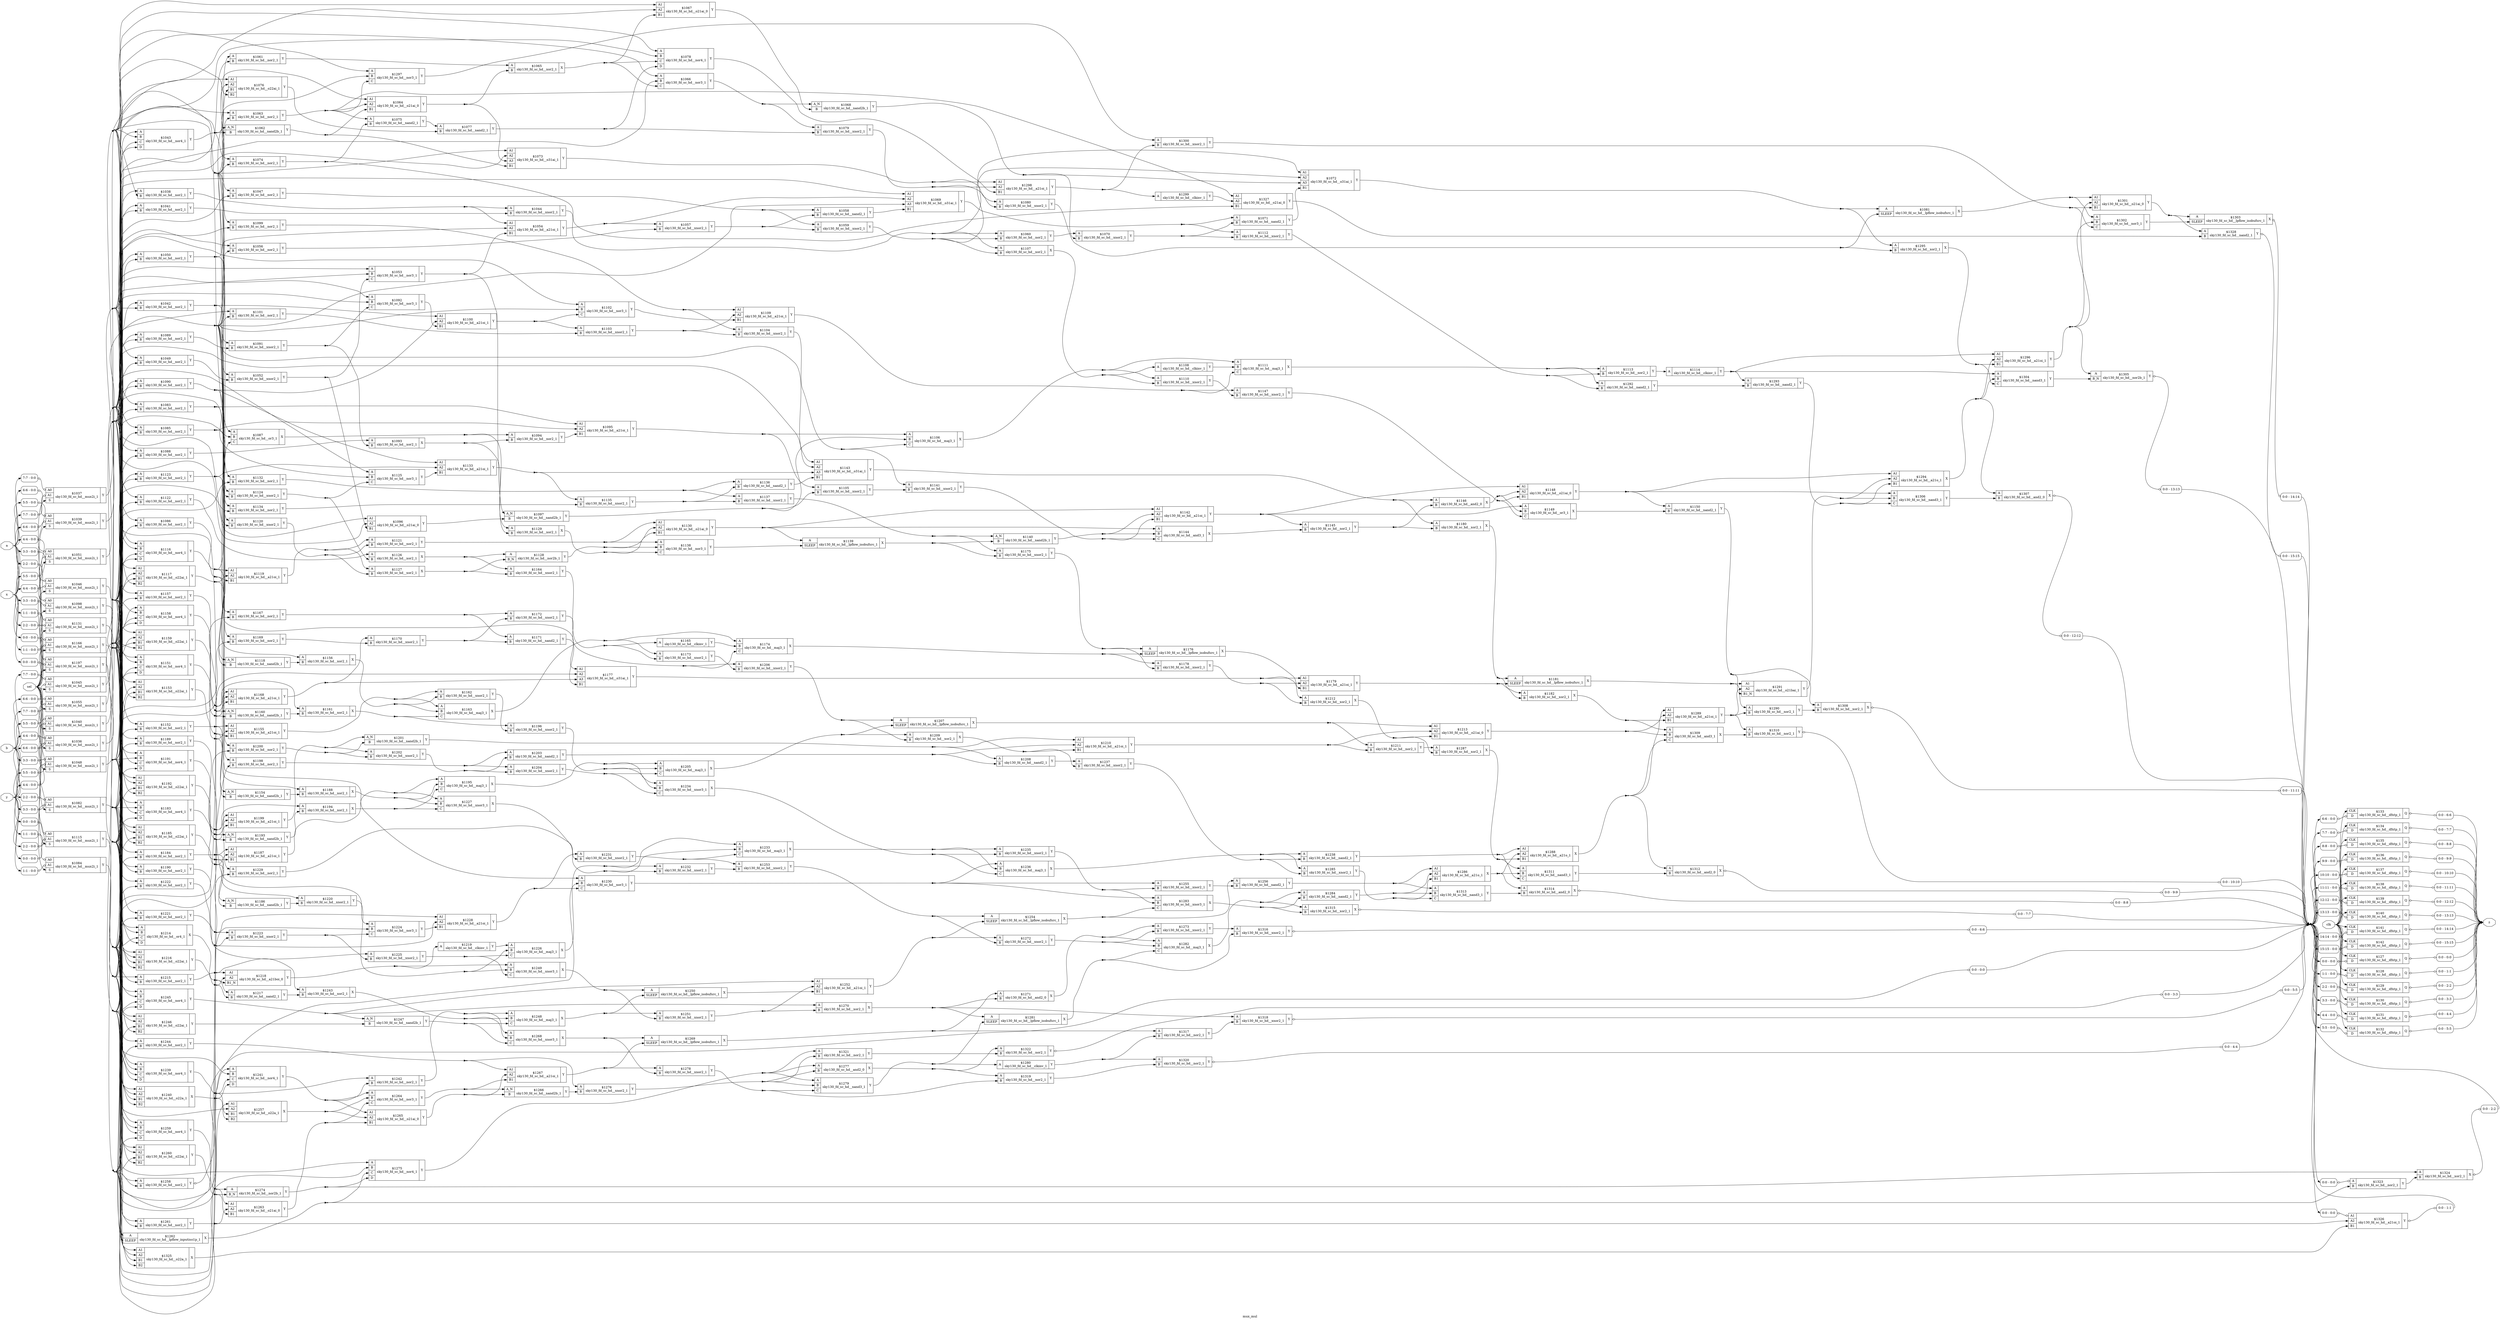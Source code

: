 digraph "mux_mul" {
label="mux_mul";
rankdir="LR";
remincross=true;
n279 [ shape=octagon, label="a", color="black", fontcolor="black" ];
n280 [ shape=octagon, label="b", color="black", fontcolor="black" ];
n281 [ shape=octagon, label="clk", color="black", fontcolor="black" ];
n282 [ shape=octagon, label="sel", color="black", fontcolor="black" ];
n283 [ shape=octagon, label="x", color="black", fontcolor="black" ];
n284 [ shape=octagon, label="y", color="black", fontcolor="black" ];
n285 [ shape=octagon, label="z", color="black", fontcolor="black" ];
c290 [ shape=record, label="{{<p286> A0|<p287> A1|<p288> S}|$1036\nsky130_fd_sc_hd__mux2i_1|{<p289> Y}}",  ];
x0 [ shape=record, style=rounded, label="<s0> 4:4 - 0:0 ", color="black", fontcolor="black" ];
x0:e -> c290:p286:w [arrowhead=odiamond, arrowtail=odiamond, dir=both, color="black", fontcolor="black", label=""];
x1 [ shape=record, style=rounded, label="<s0> 4:4 - 0:0 ", color="black", fontcolor="black" ];
x1:e -> c290:p287:w [arrowhead=odiamond, arrowtail=odiamond, dir=both, color="black", fontcolor="black", label=""];
c291 [ shape=record, label="{{<p286> A0|<p287> A1|<p288> S}|$1037\nsky130_fd_sc_hd__mux2i_1|{<p289> Y}}",  ];
x2 [ shape=record, style=rounded, label="<s0> 7:7 - 0:0 ", color="black", fontcolor="black" ];
x2:e -> c291:p286:w [arrowhead=odiamond, arrowtail=odiamond, dir=both, color="black", fontcolor="black", label=""];
x3 [ shape=record, style=rounded, label="<s0> 7:7 - 0:0 ", color="black", fontcolor="black" ];
x3:e -> c291:p287:w [arrowhead=odiamond, arrowtail=odiamond, dir=both, color="black", fontcolor="black", label=""];
c294 [ shape=record, label="{{<p292> A|<p293> B}|$1038\nsky130_fd_sc_hd__nor2_1|{<p289> Y}}",  ];
c295 [ shape=record, label="{{<p286> A0|<p287> A1|<p288> S}|$1039\nsky130_fd_sc_hd__mux2i_1|{<p289> Y}}",  ];
x4 [ shape=record, style=rounded, label="<s0> 6:6 - 0:0 ", color="black", fontcolor="black" ];
x4:e -> c295:p286:w [arrowhead=odiamond, arrowtail=odiamond, dir=both, color="black", fontcolor="black", label=""];
x5 [ shape=record, style=rounded, label="<s0> 6:6 - 0:0 ", color="black", fontcolor="black" ];
x5:e -> c295:p287:w [arrowhead=odiamond, arrowtail=odiamond, dir=both, color="black", fontcolor="black", label=""];
c296 [ shape=record, label="{{<p286> A0|<p287> A1|<p288> S}|$1040\nsky130_fd_sc_hd__mux2i_1|{<p289> Y}}",  ];
x6 [ shape=record, style=rounded, label="<s0> 5:5 - 0:0 ", color="black", fontcolor="black" ];
x6:e -> c296:p286:w [arrowhead=odiamond, arrowtail=odiamond, dir=both, color="black", fontcolor="black", label=""];
x7 [ shape=record, style=rounded, label="<s0> 5:5 - 0:0 ", color="black", fontcolor="black" ];
x7:e -> c296:p287:w [arrowhead=odiamond, arrowtail=odiamond, dir=both, color="black", fontcolor="black", label=""];
c297 [ shape=record, label="{{<p292> A|<p293> B}|$1041\nsky130_fd_sc_hd__nor2_1|{<p289> Y}}",  ];
c298 [ shape=record, label="{{<p292> A|<p293> B}|$1042\nsky130_fd_sc_hd__nor2_1|{<p289> Y}}",  ];
c301 [ shape=record, label="{{<p292> A|<p293> B|<p299> C|<p300> D}|$1043\nsky130_fd_sc_hd__nor4_1|{<p289> Y}}",  ];
c302 [ shape=record, label="{{<p292> A|<p293> B}|$1044\nsky130_fd_sc_hd__xnor2_1|{<p289> Y}}",  ];
c303 [ shape=record, label="{{<p286> A0|<p287> A1|<p288> S}|$1045\nsky130_fd_sc_hd__mux2i_1|{<p289> Y}}",  ];
x8 [ shape=record, style=rounded, label="<s0> 7:7 - 0:0 ", color="black", fontcolor="black" ];
x8:e -> c303:p286:w [arrowhead=odiamond, arrowtail=odiamond, dir=both, color="black", fontcolor="black", label=""];
x9 [ shape=record, style=rounded, label="<s0> 7:7 - 0:0 ", color="black", fontcolor="black" ];
x9:e -> c303:p287:w [arrowhead=odiamond, arrowtail=odiamond, dir=both, color="black", fontcolor="black", label=""];
c304 [ shape=record, label="{{<p286> A0|<p287> A1|<p288> S}|$1046\nsky130_fd_sc_hd__mux2i_1|{<p289> Y}}",  ];
x10 [ shape=record, style=rounded, label="<s0> 4:4 - 0:0 ", color="black", fontcolor="black" ];
x10:e -> c304:p286:w [arrowhead=odiamond, arrowtail=odiamond, dir=both, color="black", fontcolor="black", label=""];
x11 [ shape=record, style=rounded, label="<s0> 4:4 - 0:0 ", color="black", fontcolor="black" ];
x11:e -> c304:p287:w [arrowhead=odiamond, arrowtail=odiamond, dir=both, color="black", fontcolor="black", label=""];
c305 [ shape=record, label="{{<p292> A|<p293> B}|$1047\nsky130_fd_sc_hd__nor2_1|{<p289> Y}}",  ];
c306 [ shape=record, label="{{<p286> A0|<p287> A1|<p288> S}|$1048\nsky130_fd_sc_hd__mux2i_1|{<p289> Y}}",  ];
x12 [ shape=record, style=rounded, label="<s0> 3:3 - 0:0 ", color="black", fontcolor="black" ];
x12:e -> c306:p286:w [arrowhead=odiamond, arrowtail=odiamond, dir=both, color="black", fontcolor="black", label=""];
x13 [ shape=record, style=rounded, label="<s0> 3:3 - 0:0 ", color="black", fontcolor="black" ];
x13:e -> c306:p287:w [arrowhead=odiamond, arrowtail=odiamond, dir=both, color="black", fontcolor="black", label=""];
c307 [ shape=record, label="{{<p292> A|<p293> B}|$1049\nsky130_fd_sc_hd__nor2_1|{<p289> Y}}",  ];
c308 [ shape=record, label="{{<p292> A|<p293> B}|$1050\nsky130_fd_sc_hd__nor2_1|{<p289> Y}}",  ];
c309 [ shape=record, label="{{<p286> A0|<p287> A1|<p288> S}|$1051\nsky130_fd_sc_hd__mux2i_1|{<p289> Y}}",  ];
x14 [ shape=record, style=rounded, label="<s0> 5:5 - 0:0 ", color="black", fontcolor="black" ];
x14:e -> c309:p286:w [arrowhead=odiamond, arrowtail=odiamond, dir=both, color="black", fontcolor="black", label=""];
x15 [ shape=record, style=rounded, label="<s0> 5:5 - 0:0 ", color="black", fontcolor="black" ];
x15:e -> c309:p287:w [arrowhead=odiamond, arrowtail=odiamond, dir=both, color="black", fontcolor="black", label=""];
c310 [ shape=record, label="{{<p292> A|<p293> B}|$1052\nsky130_fd_sc_hd__xnor2_1|{<p289> Y}}",  ];
c311 [ shape=record, label="{{<p292> A|<p293> B|<p299> C}|$1053\nsky130_fd_sc_hd__nor3_1|{<p289> Y}}",  ];
c314 [ shape=record, label="{{<p287> A1|<p312> A2|<p313> B1}|$1054\nsky130_fd_sc_hd__a21oi_1|{<p289> Y}}",  ];
c315 [ shape=record, label="{{<p286> A0|<p287> A1|<p288> S}|$1055\nsky130_fd_sc_hd__mux2i_1|{<p289> Y}}",  ];
x16 [ shape=record, style=rounded, label="<s0> 6:6 - 0:0 ", color="black", fontcolor="black" ];
x16:e -> c315:p286:w [arrowhead=odiamond, arrowtail=odiamond, dir=both, color="black", fontcolor="black", label=""];
x17 [ shape=record, style=rounded, label="<s0> 6:6 - 0:0 ", color="black", fontcolor="black" ];
x17:e -> c315:p287:w [arrowhead=odiamond, arrowtail=odiamond, dir=both, color="black", fontcolor="black", label=""];
c316 [ shape=record, label="{{<p292> A|<p293> B}|$1056\nsky130_fd_sc_hd__nor2_1|{<p289> Y}}",  ];
c317 [ shape=record, label="{{<p292> A|<p293> B}|$1057\nsky130_fd_sc_hd__xnor2_1|{<p289> Y}}",  ];
c318 [ shape=record, label="{{<p292> A|<p293> B}|$1058\nsky130_fd_sc_hd__nand2_1|{<p289> Y}}",  ];
c319 [ shape=record, label="{{<p292> A|<p293> B}|$1059\nsky130_fd_sc_hd__xnor2_1|{<p289> Y}}",  ];
c320 [ shape=record, label="{{<p292> A|<p293> B}|$1060\nsky130_fd_sc_hd__nor2_1|{<p289> Y}}",  ];
c321 [ shape=record, label="{{<p292> A|<p293> B}|$1061\nsky130_fd_sc_hd__nor2_1|{<p289> Y}}",  ];
c323 [ shape=record, label="{{<p322> A_N|<p293> B}|$1062\nsky130_fd_sc_hd__nand2b_1|{<p289> Y}}",  ];
c324 [ shape=record, label="{{<p292> A|<p293> B}|$1063\nsky130_fd_sc_hd__nor2_1|{<p289> Y}}",  ];
c325 [ shape=record, label="{{<p287> A1|<p312> A2|<p313> B1}|$1064\nsky130_fd_sc_hd__o21ai_0|{<p289> Y}}",  ];
c327 [ shape=record, label="{{<p292> A|<p293> B}|$1065\nsky130_fd_sc_hd__xor2_1|{<p326> X}}",  ];
c328 [ shape=record, label="{{<p292> A|<p293> B|<p299> C}|$1066\nsky130_fd_sc_hd__nor3_1|{<p289> Y}}",  ];
c329 [ shape=record, label="{{<p287> A1|<p312> A2|<p313> B1}|$1067\nsky130_fd_sc_hd__o21ai_0|{<p289> Y}}",  ];
c330 [ shape=record, label="{{<p322> A_N|<p293> B}|$1068\nsky130_fd_sc_hd__nand2b_1|{<p289> Y}}",  ];
c332 [ shape=record, label="{{<p287> A1|<p312> A2|<p331> A3|<p313> B1}|$1069\nsky130_fd_sc_hd__o31ai_1|{<p289> Y}}",  ];
c333 [ shape=record, label="{{<p292> A|<p293> B}|$1070\nsky130_fd_sc_hd__xnor2_1|{<p289> Y}}",  ];
c334 [ shape=record, label="{{<p292> A|<p293> B}|$1071\nsky130_fd_sc_hd__nand2_1|{<p289> Y}}",  ];
c335 [ shape=record, label="{{<p287> A1|<p312> A2|<p331> A3|<p313> B1}|$1072\nsky130_fd_sc_hd__o31ai_1|{<p289> Y}}",  ];
c336 [ shape=record, label="{{<p287> A1|<p312> A2|<p331> A3|<p313> B1}|$1073\nsky130_fd_sc_hd__o31ai_1|{<p289> Y}}",  ];
c337 [ shape=record, label="{{<p292> A|<p293> B}|$1074\nsky130_fd_sc_hd__nor2_1|{<p289> Y}}",  ];
c338 [ shape=record, label="{{<p292> A|<p293> B}|$1075\nsky130_fd_sc_hd__nand2_1|{<p289> Y}}",  ];
c340 [ shape=record, label="{{<p287> A1|<p312> A2|<p313> B1|<p339> B2}|$1076\nsky130_fd_sc_hd__o22ai_1|{<p289> Y}}",  ];
c341 [ shape=record, label="{{<p292> A|<p293> B}|$1077\nsky130_fd_sc_hd__nand2_1|{<p289> Y}}",  ];
c342 [ shape=record, label="{{<p292> A|<p293> B|<p299> C|<p300> D}|$1078\nsky130_fd_sc_hd__nor4_1|{<p289> Y}}",  ];
c343 [ shape=record, label="{{<p292> A|<p293> B}|$1079\nsky130_fd_sc_hd__xnor2_1|{<p289> Y}}",  ];
c344 [ shape=record, label="{{<p292> A|<p293> B}|$1080\nsky130_fd_sc_hd__xnor2_1|{<p289> Y}}",  ];
c346 [ shape=record, label="{{<p292> A|<p345> SLEEP}|$1081\nsky130_fd_sc_hd__lpflow_isobufsrc_1|{<p326> X}}",  ];
c347 [ shape=record, label="{{<p286> A0|<p287> A1|<p288> S}|$1082\nsky130_fd_sc_hd__mux2i_1|{<p289> Y}}",  ];
x18 [ shape=record, style=rounded, label="<s0> 2:2 - 0:0 ", color="black", fontcolor="black" ];
x18:e -> c347:p286:w [arrowhead=odiamond, arrowtail=odiamond, dir=both, color="black", fontcolor="black", label=""];
x19 [ shape=record, style=rounded, label="<s0> 2:2 - 0:0 ", color="black", fontcolor="black" ];
x19:e -> c347:p287:w [arrowhead=odiamond, arrowtail=odiamond, dir=both, color="black", fontcolor="black", label=""];
c348 [ shape=record, label="{{<p292> A|<p293> B}|$1083\nsky130_fd_sc_hd__nor2_1|{<p289> Y}}",  ];
c349 [ shape=record, label="{{<p286> A0|<p287> A1|<p288> S}|$1084\nsky130_fd_sc_hd__mux2i_1|{<p289> Y}}",  ];
x20 [ shape=record, style=rounded, label="<s0> 1:1 - 0:0 ", color="black", fontcolor="black" ];
x20:e -> c349:p286:w [arrowhead=odiamond, arrowtail=odiamond, dir=both, color="black", fontcolor="black", label=""];
x21 [ shape=record, style=rounded, label="<s0> 1:1 - 0:0 ", color="black", fontcolor="black" ];
x21:e -> c349:p287:w [arrowhead=odiamond, arrowtail=odiamond, dir=both, color="black", fontcolor="black", label=""];
c350 [ shape=record, label="{{<p292> A|<p293> B}|$1085\nsky130_fd_sc_hd__nor2_1|{<p289> Y}}",  ];
c351 [ shape=record, label="{{<p292> A|<p293> B}|$1086\nsky130_fd_sc_hd__nor2_1|{<p289> Y}}",  ];
c352 [ shape=record, label="{{<p292> A|<p293> B|<p299> C}|$1087\nsky130_fd_sc_hd__or3_1|{<p326> X}}",  ];
c353 [ shape=record, label="{{<p292> A|<p293> B}|$1088\nsky130_fd_sc_hd__nor2_1|{<p289> Y}}",  ];
c354 [ shape=record, label="{{<p292> A|<p293> B}|$1089\nsky130_fd_sc_hd__nor2_1|{<p289> Y}}",  ];
c355 [ shape=record, label="{{<p292> A|<p293> B}|$1090\nsky130_fd_sc_hd__nor2_1|{<p289> Y}}",  ];
c356 [ shape=record, label="{{<p292> A|<p293> B}|$1091\nsky130_fd_sc_hd__xnor2_1|{<p289> Y}}",  ];
c357 [ shape=record, label="{{<p292> A|<p293> B|<p299> C}|$1092\nsky130_fd_sc_hd__nor3_1|{<p289> Y}}",  ];
c358 [ shape=record, label="{{<p292> A|<p293> B}|$1093\nsky130_fd_sc_hd__xor2_1|{<p326> X}}",  ];
c359 [ shape=record, label="{{<p292> A|<p293> B}|$1094\nsky130_fd_sc_hd__nor2_1|{<p289> Y}}",  ];
c360 [ shape=record, label="{{<p287> A1|<p312> A2|<p313> B1}|$1095\nsky130_fd_sc_hd__a21oi_1|{<p289> Y}}",  ];
c361 [ shape=record, label="{{<p287> A1|<p312> A2|<p313> B1}|$1096\nsky130_fd_sc_hd__o21ai_0|{<p289> Y}}",  ];
c362 [ shape=record, label="{{<p322> A_N|<p293> B}|$1097\nsky130_fd_sc_hd__nand2b_1|{<p289> Y}}",  ];
c363 [ shape=record, label="{{<p286> A0|<p287> A1|<p288> S}|$1098\nsky130_fd_sc_hd__mux2i_1|{<p289> Y}}",  ];
x22 [ shape=record, style=rounded, label="<s0> 3:3 - 0:0 ", color="black", fontcolor="black" ];
x22:e -> c363:p286:w [arrowhead=odiamond, arrowtail=odiamond, dir=both, color="black", fontcolor="black", label=""];
x23 [ shape=record, style=rounded, label="<s0> 3:3 - 0:0 ", color="black", fontcolor="black" ];
x23:e -> c363:p287:w [arrowhead=odiamond, arrowtail=odiamond, dir=both, color="black", fontcolor="black", label=""];
c364 [ shape=record, label="{{<p292> A|<p293> B}|$1099\nsky130_fd_sc_hd__nor2_1|{<p289> Y}}",  ];
c365 [ shape=record, label="{{<p287> A1|<p312> A2|<p313> B1}|$1100\nsky130_fd_sc_hd__a21oi_1|{<p289> Y}}",  ];
c366 [ shape=record, label="{{<p292> A|<p293> B}|$1101\nsky130_fd_sc_hd__nor2_1|{<p289> Y}}",  ];
c367 [ shape=record, label="{{<p292> A|<p293> B|<p299> C}|$1102\nsky130_fd_sc_hd__nor3_1|{<p289> Y}}",  ];
c368 [ shape=record, label="{{<p292> A|<p293> B}|$1103\nsky130_fd_sc_hd__xnor2_1|{<p289> Y}}",  ];
c369 [ shape=record, label="{{<p292> A|<p293> B}|$1104\nsky130_fd_sc_hd__xnor2_1|{<p289> Y}}",  ];
c370 [ shape=record, label="{{<p292> A|<p293> B}|$1105\nsky130_fd_sc_hd__xnor2_1|{<p289> Y}}",  ];
c371 [ shape=record, label="{{<p292> A|<p293> B|<p299> C}|$1106\nsky130_fd_sc_hd__maj3_1|{<p326> X}}",  ];
c372 [ shape=record, label="{{<p292> A|<p293> B}|$1107\nsky130_fd_sc_hd__xor2_1|{<p326> X}}",  ];
c373 [ shape=record, label="{{<p292> A}|$1108\nsky130_fd_sc_hd__clkinv_1|{<p289> Y}}",  ];
c374 [ shape=record, label="{{<p287> A1|<p312> A2|<p313> B1}|$1109\nsky130_fd_sc_hd__a21oi_1|{<p289> Y}}",  ];
c375 [ shape=record, label="{{<p292> A|<p293> B}|$1110\nsky130_fd_sc_hd__xnor2_1|{<p289> Y}}",  ];
c376 [ shape=record, label="{{<p292> A|<p293> B|<p299> C}|$1111\nsky130_fd_sc_hd__maj3_1|{<p326> X}}",  ];
c377 [ shape=record, label="{{<p292> A|<p293> B}|$1112\nsky130_fd_sc_hd__xnor2_1|{<p289> Y}}",  ];
c378 [ shape=record, label="{{<p292> A|<p293> B}|$1113\nsky130_fd_sc_hd__nor2_1|{<p289> Y}}",  ];
c379 [ shape=record, label="{{<p292> A}|$1114\nsky130_fd_sc_hd__clkinv_1|{<p289> Y}}",  ];
c380 [ shape=record, label="{{<p286> A0|<p287> A1|<p288> S}|$1115\nsky130_fd_sc_hd__mux2i_1|{<p289> Y}}",  ];
x24 [ shape=record, style=rounded, label="<s0> 0:0 - 0:0 ", color="black", fontcolor="black" ];
x24:e -> c380:p286:w [arrowhead=odiamond, arrowtail=odiamond, dir=both, color="black", fontcolor="black", label=""];
x25 [ shape=record, style=rounded, label="<s0> 0:0 - 0:0 ", color="black", fontcolor="black" ];
x25:e -> c380:p287:w [arrowhead=odiamond, arrowtail=odiamond, dir=both, color="black", fontcolor="black", label=""];
c381 [ shape=record, label="{{<p292> A|<p293> B|<p299> C|<p300> D}|$1116\nsky130_fd_sc_hd__nor4_1|{<p289> Y}}",  ];
c382 [ shape=record, label="{{<p287> A1|<p312> A2|<p313> B1|<p339> B2}|$1117\nsky130_fd_sc_hd__o22ai_1|{<p289> Y}}",  ];
c383 [ shape=record, label="{{<p322> A_N|<p293> B}|$1118\nsky130_fd_sc_hd__nand2b_1|{<p289> Y}}",  ];
c384 [ shape=record, label="{{<p287> A1|<p312> A2|<p313> B1}|$1119\nsky130_fd_sc_hd__a21oi_1|{<p289> Y}}",  ];
c385 [ shape=record, label="{{<p292> A|<p293> B}|$1120\nsky130_fd_sc_hd__xnor2_1|{<p289> Y}}",  ];
c386 [ shape=record, label="{{<p292> A|<p293> B}|$1121\nsky130_fd_sc_hd__nor2_1|{<p289> Y}}",  ];
c387 [ shape=record, label="{{<p292> A|<p293> B}|$1122\nsky130_fd_sc_hd__nor2_1|{<p289> Y}}",  ];
c388 [ shape=record, label="{{<p292> A|<p293> B}|$1123\nsky130_fd_sc_hd__nor2_1|{<p289> Y}}",  ];
c389 [ shape=record, label="{{<p292> A|<p293> B}|$1124\nsky130_fd_sc_hd__xnor2_1|{<p289> Y}}",  ];
c390 [ shape=record, label="{{<p292> A|<p293> B|<p299> C}|$1125\nsky130_fd_sc_hd__nor3_1|{<p289> Y}}",  ];
c391 [ shape=record, label="{{<p292> A|<p293> B}|$1126\nsky130_fd_sc_hd__xor2_1|{<p326> X}}",  ];
c392 [ shape=record, label="{{<p292> A|<p293> B}|$1127\nsky130_fd_sc_hd__xor2_1|{<p326> X}}",  ];
c394 [ shape=record, label="{{<p292> A|<p393> B_N}|$1128\nsky130_fd_sc_hd__nor2b_1|{<p289> Y}}",  ];
c395 [ shape=record, label="{{<p292> A|<p293> B}|$1129\nsky130_fd_sc_hd__xor2_1|{<p326> X}}",  ];
c396 [ shape=record, label="{{<p287> A1|<p312> A2|<p313> B1}|$1130\nsky130_fd_sc_hd__o21ai_0|{<p289> Y}}",  ];
c397 [ shape=record, label="{{<p286> A0|<p287> A1|<p288> S}|$1131\nsky130_fd_sc_hd__mux2i_1|{<p289> Y}}",  ];
x26 [ shape=record, style=rounded, label="<s0> 2:2 - 0:0 ", color="black", fontcolor="black" ];
x26:e -> c397:p286:w [arrowhead=odiamond, arrowtail=odiamond, dir=both, color="black", fontcolor="black", label=""];
x27 [ shape=record, style=rounded, label="<s0> 2:2 - 0:0 ", color="black", fontcolor="black" ];
x27:e -> c397:p287:w [arrowhead=odiamond, arrowtail=odiamond, dir=both, color="black", fontcolor="black", label=""];
c398 [ shape=record, label="{{<p292> A|<p293> B}|$1132\nsky130_fd_sc_hd__nor2_1|{<p289> Y}}",  ];
c399 [ shape=record, label="{{<p287> A1|<p312> A2|<p313> B1}|$1133\nsky130_fd_sc_hd__a21oi_1|{<p289> Y}}",  ];
c400 [ shape=record, label="{{<p292> A|<p293> B}|$1134\nsky130_fd_sc_hd__nor2_1|{<p289> Y}}",  ];
c401 [ shape=record, label="{{<p292> A|<p293> B}|$1135\nsky130_fd_sc_hd__xnor2_1|{<p289> Y}}",  ];
c402 [ shape=record, label="{{<p292> A|<p293> B}|$1136\nsky130_fd_sc_hd__nand2_1|{<p289> Y}}",  ];
c403 [ shape=record, label="{{<p292> A|<p293> B}|$1137\nsky130_fd_sc_hd__xnor2_1|{<p289> Y}}",  ];
c404 [ shape=record, label="{{<p292> A|<p293> B|<p299> C}|$1138\nsky130_fd_sc_hd__nor3_1|{<p289> Y}}",  ];
c405 [ shape=record, label="{{<p292> A|<p345> SLEEP}|$1139\nsky130_fd_sc_hd__lpflow_isobufsrc_1|{<p326> X}}",  ];
c406 [ shape=record, label="{{<p322> A_N|<p293> B}|$1140\nsky130_fd_sc_hd__nand2b_1|{<p289> Y}}",  ];
c407 [ shape=record, label="{{<p292> A|<p293> B}|$1141\nsky130_fd_sc_hd__xnor2_1|{<p289> Y}}",  ];
c408 [ shape=record, label="{{<p287> A1|<p312> A2|<p313> B1}|$1142\nsky130_fd_sc_hd__a21oi_1|{<p289> Y}}",  ];
c409 [ shape=record, label="{{<p287> A1|<p312> A2|<p331> A3|<p313> B1}|$1143\nsky130_fd_sc_hd__o31ai_1|{<p289> Y}}",  ];
c410 [ shape=record, label="{{<p292> A|<p293> B|<p299> C}|$1144\nsky130_fd_sc_hd__and3_1|{<p326> X}}",  ];
c411 [ shape=record, label="{{<p292> A|<p293> B}|$1145\nsky130_fd_sc_hd__nor2_1|{<p289> Y}}",  ];
c412 [ shape=record, label="{{<p292> A|<p293> B}|$1146\nsky130_fd_sc_hd__and2_0|{<p326> X}}",  ];
c413 [ shape=record, label="{{<p292> A|<p293> B}|$1147\nsky130_fd_sc_hd__xnor2_1|{<p289> Y}}",  ];
c414 [ shape=record, label="{{<p287> A1|<p312> A2|<p313> B1}|$1148\nsky130_fd_sc_hd__o21ai_0|{<p289> Y}}",  ];
c415 [ shape=record, label="{{<p292> A|<p293> B|<p299> C}|$1149\nsky130_fd_sc_hd__or3_1|{<p326> X}}",  ];
c416 [ shape=record, label="{{<p292> A|<p293> B}|$1150\nsky130_fd_sc_hd__nand2_1|{<p289> Y}}",  ];
c417 [ shape=record, label="{{<p292> A|<p293> B|<p299> C|<p300> D}|$1151\nsky130_fd_sc_hd__nor4_1|{<p289> Y}}",  ];
c418 [ shape=record, label="{{<p292> A|<p293> B}|$1152\nsky130_fd_sc_hd__nor2_1|{<p289> Y}}",  ];
c419 [ shape=record, label="{{<p287> A1|<p312> A2|<p313> B1|<p339> B2}|$1153\nsky130_fd_sc_hd__o22ai_1|{<p289> Y}}",  ];
c420 [ shape=record, label="{{<p322> A_N|<p293> B}|$1154\nsky130_fd_sc_hd__nand2b_1|{<p289> Y}}",  ];
c421 [ shape=record, label="{{<p287> A1|<p312> A2|<p313> B1}|$1155\nsky130_fd_sc_hd__a21oi_1|{<p289> Y}}",  ];
c422 [ shape=record, label="{{<p292> A|<p293> B}|$1156\nsky130_fd_sc_hd__xor2_1|{<p326> X}}",  ];
c423 [ shape=record, label="{{<p292> A|<p293> B}|$1157\nsky130_fd_sc_hd__nor2_1|{<p289> Y}}",  ];
c424 [ shape=record, label="{{<p292> A|<p293> B|<p299> C|<p300> D}|$1158\nsky130_fd_sc_hd__nor4_1|{<p289> Y}}",  ];
c425 [ shape=record, label="{{<p287> A1|<p312> A2|<p313> B1|<p339> B2}|$1159\nsky130_fd_sc_hd__o22ai_1|{<p289> Y}}",  ];
c426 [ shape=record, label="{{<p322> A_N|<p293> B}|$1160\nsky130_fd_sc_hd__nand2b_1|{<p289> Y}}",  ];
c427 [ shape=record, label="{{<p292> A|<p293> B}|$1161\nsky130_fd_sc_hd__xor2_1|{<p326> X}}",  ];
c428 [ shape=record, label="{{<p292> A|<p293> B}|$1162\nsky130_fd_sc_hd__xnor2_1|{<p289> Y}}",  ];
c429 [ shape=record, label="{{<p292> A|<p293> B|<p299> C}|$1163\nsky130_fd_sc_hd__maj3_1|{<p326> X}}",  ];
c430 [ shape=record, label="{{<p292> A|<p293> B}|$1164\nsky130_fd_sc_hd__xnor2_1|{<p289> Y}}",  ];
c431 [ shape=record, label="{{<p292> A}|$1165\nsky130_fd_sc_hd__clkinv_1|{<p289> Y}}",  ];
c432 [ shape=record, label="{{<p286> A0|<p287> A1|<p288> S}|$1166\nsky130_fd_sc_hd__mux2i_1|{<p289> Y}}",  ];
x28 [ shape=record, style=rounded, label="<s0> 1:1 - 0:0 ", color="black", fontcolor="black" ];
x28:e -> c432:p286:w [arrowhead=odiamond, arrowtail=odiamond, dir=both, color="black", fontcolor="black", label=""];
x29 [ shape=record, style=rounded, label="<s0> 1:1 - 0:0 ", color="black", fontcolor="black" ];
x29:e -> c432:p287:w [arrowhead=odiamond, arrowtail=odiamond, dir=both, color="black", fontcolor="black", label=""];
c433 [ shape=record, label="{{<p292> A|<p293> B}|$1167\nsky130_fd_sc_hd__nor2_1|{<p289> Y}}",  ];
c434 [ shape=record, label="{{<p287> A1|<p312> A2|<p313> B1}|$1168\nsky130_fd_sc_hd__a21oi_1|{<p289> Y}}",  ];
c435 [ shape=record, label="{{<p292> A|<p293> B}|$1169\nsky130_fd_sc_hd__nor2_1|{<p289> Y}}",  ];
c436 [ shape=record, label="{{<p292> A|<p293> B}|$1170\nsky130_fd_sc_hd__xnor2_1|{<p289> Y}}",  ];
c437 [ shape=record, label="{{<p292> A|<p293> B}|$1171\nsky130_fd_sc_hd__nand2_1|{<p289> Y}}",  ];
c438 [ shape=record, label="{{<p292> A|<p293> B}|$1172\nsky130_fd_sc_hd__xnor2_1|{<p289> Y}}",  ];
c439 [ shape=record, label="{{<p292> A|<p293> B}|$1173\nsky130_fd_sc_hd__xnor2_1|{<p289> Y}}",  ];
c440 [ shape=record, label="{{<p292> A|<p293> B|<p299> C}|$1174\nsky130_fd_sc_hd__maj3_1|{<p326> X}}",  ];
c441 [ shape=record, label="{{<p292> A|<p293> B}|$1175\nsky130_fd_sc_hd__xnor2_1|{<p289> Y}}",  ];
c442 [ shape=record, label="{{<p292> A|<p345> SLEEP}|$1176\nsky130_fd_sc_hd__lpflow_isobufsrc_1|{<p326> X}}",  ];
c443 [ shape=record, label="{{<p287> A1|<p312> A2|<p331> A3|<p313> B1}|$1177\nsky130_fd_sc_hd__o31ai_1|{<p289> Y}}",  ];
c444 [ shape=record, label="{{<p292> A|<p293> B}|$1178\nsky130_fd_sc_hd__xnor2_1|{<p289> Y}}",  ];
c445 [ shape=record, label="{{<p287> A1|<p312> A2|<p313> B1}|$1179\nsky130_fd_sc_hd__a21oi_1|{<p289> Y}}",  ];
c446 [ shape=record, label="{{<p292> A|<p293> B}|$1180\nsky130_fd_sc_hd__xor2_1|{<p326> X}}",  ];
c447 [ shape=record, label="{{<p292> A|<p345> SLEEP}|$1181\nsky130_fd_sc_hd__lpflow_isobufsrc_1|{<p326> X}}",  ];
c448 [ shape=record, label="{{<p292> A|<p293> B}|$1182\nsky130_fd_sc_hd__xor2_1|{<p326> X}}",  ];
c449 [ shape=record, label="{{<p292> A|<p293> B|<p299> C|<p300> D}|$1183\nsky130_fd_sc_hd__nor4_1|{<p289> Y}}",  ];
c450 [ shape=record, label="{{<p292> A|<p293> B}|$1184\nsky130_fd_sc_hd__nor2_1|{<p289> Y}}",  ];
c451 [ shape=record, label="{{<p287> A1|<p312> A2|<p313> B1|<p339> B2}|$1185\nsky130_fd_sc_hd__o22ai_1|{<p289> Y}}",  ];
c452 [ shape=record, label="{{<p322> A_N|<p293> B}|$1186\nsky130_fd_sc_hd__nand2b_1|{<p289> Y}}",  ];
c453 [ shape=record, label="{{<p287> A1|<p312> A2|<p313> B1}|$1187\nsky130_fd_sc_hd__a21oi_1|{<p289> Y}}",  ];
c454 [ shape=record, label="{{<p292> A|<p293> B}|$1188\nsky130_fd_sc_hd__xor2_1|{<p326> X}}",  ];
c455 [ shape=record, label="{{<p292> A|<p293> B}|$1189\nsky130_fd_sc_hd__nor2_1|{<p289> Y}}",  ];
c456 [ shape=record, label="{{<p292> A|<p293> B}|$1190\nsky130_fd_sc_hd__nor2_1|{<p289> Y}}",  ];
c457 [ shape=record, label="{{<p292> A|<p293> B|<p299> C|<p300> D}|$1191\nsky130_fd_sc_hd__nor4_1|{<p289> Y}}",  ];
c458 [ shape=record, label="{{<p287> A1|<p312> A2|<p313> B1|<p339> B2}|$1192\nsky130_fd_sc_hd__o22ai_1|{<p289> Y}}",  ];
c459 [ shape=record, label="{{<p322> A_N|<p293> B}|$1193\nsky130_fd_sc_hd__nand2b_1|{<p289> Y}}",  ];
c460 [ shape=record, label="{{<p292> A|<p293> B}|$1194\nsky130_fd_sc_hd__xor2_1|{<p326> X}}",  ];
c461 [ shape=record, label="{{<p292> A|<p293> B|<p299> C}|$1195\nsky130_fd_sc_hd__maj3_1|{<p326> X}}",  ];
c462 [ shape=record, label="{{<p292> A|<p293> B}|$1196\nsky130_fd_sc_hd__xnor2_1|{<p289> Y}}",  ];
c463 [ shape=record, label="{{<p286> A0|<p287> A1|<p288> S}|$1197\nsky130_fd_sc_hd__mux2i_1|{<p289> Y}}",  ];
x30 [ shape=record, style=rounded, label="<s0> 0:0 - 0:0 ", color="black", fontcolor="black" ];
x30:e -> c463:p286:w [arrowhead=odiamond, arrowtail=odiamond, dir=both, color="black", fontcolor="black", label=""];
x31 [ shape=record, style=rounded, label="<s0> 0:0 - 0:0 ", color="black", fontcolor="black" ];
x31:e -> c463:p287:w [arrowhead=odiamond, arrowtail=odiamond, dir=both, color="black", fontcolor="black", label=""];
c464 [ shape=record, label="{{<p292> A|<p293> B}|$1198\nsky130_fd_sc_hd__nor2_1|{<p289> Y}}",  ];
c465 [ shape=record, label="{{<p287> A1|<p312> A2|<p313> B1}|$1199\nsky130_fd_sc_hd__a21oi_1|{<p289> Y}}",  ];
c466 [ shape=record, label="{{<p292> A|<p293> B}|$1200\nsky130_fd_sc_hd__nor2_1|{<p289> Y}}",  ];
c467 [ shape=record, label="{{<p322> A_N|<p293> B}|$1201\nsky130_fd_sc_hd__nand2b_1|{<p289> Y}}",  ];
c468 [ shape=record, label="{{<p292> A|<p293> B}|$1202\nsky130_fd_sc_hd__xnor2_1|{<p289> Y}}",  ];
c469 [ shape=record, label="{{<p292> A|<p293> B}|$1203\nsky130_fd_sc_hd__nand2_1|{<p289> Y}}",  ];
c470 [ shape=record, label="{{<p292> A|<p293> B}|$1204\nsky130_fd_sc_hd__xnor2_1|{<p289> Y}}",  ];
c471 [ shape=record, label="{{<p292> A|<p293> B|<p299> C}|$1205\nsky130_fd_sc_hd__maj3_1|{<p326> X}}",  ];
c472 [ shape=record, label="{{<p292> A|<p293> B}|$1206\nsky130_fd_sc_hd__xnor2_1|{<p289> Y}}",  ];
c473 [ shape=record, label="{{<p292> A|<p345> SLEEP}|$1207\nsky130_fd_sc_hd__lpflow_isobufsrc_1|{<p326> X}}",  ];
c474 [ shape=record, label="{{<p292> A|<p293> B}|$1208\nsky130_fd_sc_hd__nand2_1|{<p289> Y}}",  ];
c475 [ shape=record, label="{{<p292> A|<p293> B}|$1209\nsky130_fd_sc_hd__xor2_1|{<p326> X}}",  ];
c476 [ shape=record, label="{{<p287> A1|<p312> A2|<p313> B1}|$1210\nsky130_fd_sc_hd__a21oi_1|{<p289> Y}}",  ];
c477 [ shape=record, label="{{<p292> A|<p293> B}|$1211\nsky130_fd_sc_hd__nor2_1|{<p289> Y}}",  ];
c478 [ shape=record, label="{{<p292> A|<p293> B}|$1212\nsky130_fd_sc_hd__xor2_1|{<p326> X}}",  ];
c479 [ shape=record, label="{{<p287> A1|<p312> A2|<p313> B1}|$1213\nsky130_fd_sc_hd__o21ai_0|{<p289> Y}}",  ];
c480 [ shape=record, label="{{<p292> A|<p293> B|<p299> C|<p300> D}|$1214\nsky130_fd_sc_hd__or4_1|{<p326> X}}",  ];
c481 [ shape=record, label="{{<p292> A|<p293> B}|$1215\nsky130_fd_sc_hd__nor2_1|{<p289> Y}}",  ];
c482 [ shape=record, label="{{<p287> A1|<p312> A2|<p313> B1|<p339> B2}|$1216\nsky130_fd_sc_hd__o22ai_1|{<p289> Y}}",  ];
c483 [ shape=record, label="{{<p292> A|<p293> B}|$1217\nsky130_fd_sc_hd__nand2_1|{<p289> Y}}",  ];
c485 [ shape=record, label="{{<p287> A1|<p312> A2|<p484> B1_N}|$1218\nsky130_fd_sc_hd__a21boi_0|{<p289> Y}}",  ];
c486 [ shape=record, label="{{<p292> A}|$1219\nsky130_fd_sc_hd__clkinv_1|{<p289> Y}}",  ];
c487 [ shape=record, label="{{<p292> A|<p293> B}|$1220\nsky130_fd_sc_hd__xnor2_1|{<p289> Y}}",  ];
c488 [ shape=record, label="{{<p292> A|<p293> B}|$1221\nsky130_fd_sc_hd__nor2_1|{<p289> Y}}",  ];
c489 [ shape=record, label="{{<p292> A|<p293> B}|$1222\nsky130_fd_sc_hd__nor2_1|{<p289> Y}}",  ];
c490 [ shape=record, label="{{<p292> A|<p293> B}|$1223\nsky130_fd_sc_hd__xnor2_1|{<p289> Y}}",  ];
c491 [ shape=record, label="{{<p292> A|<p293> B|<p299> C}|$1224\nsky130_fd_sc_hd__nor3_1|{<p289> Y}}",  ];
c492 [ shape=record, label="{{<p292> A|<p293> B}|$1225\nsky130_fd_sc_hd__xnor2_1|{<p289> Y}}",  ];
c493 [ shape=record, label="{{<p292> A|<p293> B|<p299> C}|$1226\nsky130_fd_sc_hd__maj3_1|{<p326> X}}",  ];
c494 [ shape=record, label="{{<p292> A|<p293> B|<p299> C}|$1227\nsky130_fd_sc_hd__xnor3_1|{<p326> X}}",  ];
c495 [ shape=record, label="{{<p287> A1|<p312> A2|<p313> B1}|$1228\nsky130_fd_sc_hd__a21oi_1|{<p289> Y}}",  ];
c496 [ shape=record, label="{{<p292> A|<p293> B}|$1229\nsky130_fd_sc_hd__nor2_1|{<p289> Y}}",  ];
c497 [ shape=record, label="{{<p292> A|<p293> B|<p299> C}|$1230\nsky130_fd_sc_hd__nor3_1|{<p289> Y}}",  ];
c498 [ shape=record, label="{{<p292> A|<p293> B}|$1231\nsky130_fd_sc_hd__xnor2_1|{<p289> Y}}",  ];
c499 [ shape=record, label="{{<p292> A|<p293> B}|$1232\nsky130_fd_sc_hd__xnor2_1|{<p289> Y}}",  ];
c500 [ shape=record, label="{{<p292> A|<p293> B|<p299> C}|$1233\nsky130_fd_sc_hd__maj3_1|{<p326> X}}",  ];
c501 [ shape=record, label="{{<p292> A|<p293> B|<p299> C}|$1234\nsky130_fd_sc_hd__xnor3_1|{<p326> X}}",  ];
c502 [ shape=record, label="{{<p292> A|<p293> B}|$1235\nsky130_fd_sc_hd__xnor2_1|{<p289> Y}}",  ];
c503 [ shape=record, label="{{<p292> A|<p293> B|<p299> C}|$1236\nsky130_fd_sc_hd__maj3_1|{<p326> X}}",  ];
c504 [ shape=record, label="{{<p292> A|<p293> B}|$1237\nsky130_fd_sc_hd__xnor2_1|{<p289> Y}}",  ];
c505 [ shape=record, label="{{<p292> A|<p293> B}|$1238\nsky130_fd_sc_hd__nand2_1|{<p289> Y}}",  ];
c506 [ shape=record, label="{{<p292> A|<p293> B|<p299> C|<p300> D}|$1239\nsky130_fd_sc_hd__nor4_1|{<p289> Y}}",  ];
c507 [ shape=record, label="{{<p287> A1|<p312> A2|<p313> B1|<p339> B2}|$1240\nsky130_fd_sc_hd__o22a_1|{<p326> X}}",  ];
c508 [ shape=record, label="{{<p292> A|<p293> B|<p299> C|<p300> D}|$1241\nsky130_fd_sc_hd__nor4_1|{<p289> Y}}",  ];
c509 [ shape=record, label="{{<p292> A|<p293> B}|$1242\nsky130_fd_sc_hd__nor2_1|{<p289> Y}}",  ];
c510 [ shape=record, label="{{<p292> A|<p293> B}|$1243\nsky130_fd_sc_hd__xor2_1|{<p326> X}}",  ];
c511 [ shape=record, label="{{<p292> A|<p293> B}|$1244\nsky130_fd_sc_hd__nor2_1|{<p289> Y}}",  ];
c512 [ shape=record, label="{{<p292> A|<p293> B|<p299> C|<p300> D}|$1245\nsky130_fd_sc_hd__nor4_1|{<p289> Y}}",  ];
c513 [ shape=record, label="{{<p287> A1|<p312> A2|<p313> B1|<p339> B2}|$1246\nsky130_fd_sc_hd__o22ai_1|{<p289> Y}}",  ];
c514 [ shape=record, label="{{<p322> A_N|<p293> B}|$1247\nsky130_fd_sc_hd__nand2b_1|{<p289> Y}}",  ];
c515 [ shape=record, label="{{<p292> A|<p293> B|<p299> C}|$1248\nsky130_fd_sc_hd__maj3_1|{<p326> X}}",  ];
c516 [ shape=record, label="{{<p292> A|<p293> B|<p299> C}|$1249\nsky130_fd_sc_hd__xnor3_1|{<p326> X}}",  ];
c517 [ shape=record, label="{{<p292> A|<p345> SLEEP}|$1250\nsky130_fd_sc_hd__lpflow_isobufsrc_1|{<p326> X}}",  ];
c518 [ shape=record, label="{{<p292> A|<p293> B}|$1251\nsky130_fd_sc_hd__xnor2_1|{<p289> Y}}",  ];
c519 [ shape=record, label="{{<p287> A1|<p312> A2|<p313> B1}|$1252\nsky130_fd_sc_hd__a21oi_1|{<p289> Y}}",  ];
c520 [ shape=record, label="{{<p292> A|<p293> B}|$1253\nsky130_fd_sc_hd__xnor2_1|{<p289> Y}}",  ];
c521 [ shape=record, label="{{<p292> A|<p345> SLEEP}|$1254\nsky130_fd_sc_hd__lpflow_isobufsrc_1|{<p326> X}}",  ];
c522 [ shape=record, label="{{<p292> A|<p293> B}|$1255\nsky130_fd_sc_hd__xnor2_1|{<p289> Y}}",  ];
c523 [ shape=record, label="{{<p292> A|<p293> B}|$1256\nsky130_fd_sc_hd__nand2_1|{<p289> Y}}",  ];
c524 [ shape=record, label="{{<p287> A1|<p312> A2|<p313> B1|<p339> B2}|$1257\nsky130_fd_sc_hd__o22a_1|{<p326> X}}",  ];
c525 [ shape=record, label="{{<p292> A|<p293> B}|$1258\nsky130_fd_sc_hd__nor2_1|{<p289> Y}}",  ];
x32 [ shape=record, style=rounded, label="<s0> 0:0 - 0:0 ", color="black", fontcolor="black" ];
c525:p289:e -> x32:w [arrowhead=odiamond, arrowtail=odiamond, dir=both, color="black", fontcolor="black", label=""];
c526 [ shape=record, label="{{<p292> A|<p293> B|<p299> C|<p300> D}|$1259\nsky130_fd_sc_hd__nor4_1|{<p289> Y}}",  ];
c527 [ shape=record, label="{{<p287> A1|<p312> A2|<p313> B1|<p339> B2}|$1260\nsky130_fd_sc_hd__o22ai_1|{<p289> Y}}",  ];
c528 [ shape=record, label="{{<p292> A|<p293> B}|$1261\nsky130_fd_sc_hd__nor2_1|{<p289> Y}}",  ];
c529 [ shape=record, label="{{<p292> A|<p345> SLEEP}|$1262\nsky130_fd_sc_hd__lpflow_inputiso1p_1|{<p326> X}}",  ];
c530 [ shape=record, label="{{<p287> A1|<p312> A2|<p313> B1}|$1263\nsky130_fd_sc_hd__o21ai_0|{<p289> Y}}",  ];
c531 [ shape=record, label="{{<p292> A|<p293> B|<p299> C}|$1264\nsky130_fd_sc_hd__nor3_1|{<p289> Y}}",  ];
c532 [ shape=record, label="{{<p287> A1|<p312> A2|<p313> B1}|$1265\nsky130_fd_sc_hd__o21ai_0|{<p289> Y}}",  ];
c533 [ shape=record, label="{{<p322> A_N|<p293> B}|$1266\nsky130_fd_sc_hd__nand2b_1|{<p289> Y}}",  ];
c534 [ shape=record, label="{{<p287> A1|<p312> A2|<p313> B1}|$1267\nsky130_fd_sc_hd__a21oi_1|{<p289> Y}}",  ];
c535 [ shape=record, label="{{<p292> A|<p293> B|<p299> C}|$1268\nsky130_fd_sc_hd__xnor3_1|{<p326> X}}",  ];
c536 [ shape=record, label="{{<p292> A|<p345> SLEEP}|$1269\nsky130_fd_sc_hd__lpflow_isobufsrc_1|{<p326> X}}",  ];
c537 [ shape=record, label="{{<p292> A|<p293> B}|$1270\nsky130_fd_sc_hd__xor2_1|{<p326> X}}",  ];
c538 [ shape=record, label="{{<p292> A|<p293> B}|$1271\nsky130_fd_sc_hd__and2_0|{<p326> X}}",  ];
c539 [ shape=record, label="{{<p292> A|<p293> B}|$1272\nsky130_fd_sc_hd__xnor2_1|{<p289> Y}}",  ];
c540 [ shape=record, label="{{<p292> A|<p293> B}|$1273\nsky130_fd_sc_hd__xnor2_1|{<p289> Y}}",  ];
c541 [ shape=record, label="{{<p292> A|<p393> B_N}|$1274\nsky130_fd_sc_hd__nor2b_1|{<p289> Y}}",  ];
c542 [ shape=record, label="{{<p292> A|<p293> B|<p299> C|<p300> D}|$1275\nsky130_fd_sc_hd__nor4_1|{<p289> Y}}",  ];
c543 [ shape=record, label="{{<p292> A|<p293> B}|$1276\nsky130_fd_sc_hd__xnor2_1|{<p289> Y}}",  ];
c544 [ shape=record, label="{{<p292> A|<p293> B}|$1277\nsky130_fd_sc_hd__and2_0|{<p326> X}}",  ];
c545 [ shape=record, label="{{<p292> A|<p293> B}|$1278\nsky130_fd_sc_hd__xnor2_1|{<p289> Y}}",  ];
c546 [ shape=record, label="{{<p292> A|<p293> B|<p299> C}|$1279\nsky130_fd_sc_hd__nand3_1|{<p289> Y}}",  ];
c547 [ shape=record, label="{{<p292> A}|$1280\nsky130_fd_sc_hd__clkinv_1|{<p289> Y}}",  ];
c548 [ shape=record, label="{{<p292> A|<p345> SLEEP}|$1281\nsky130_fd_sc_hd__lpflow_isobufsrc_1|{<p326> X}}",  ];
c549 [ shape=record, label="{{<p292> A|<p293> B|<p299> C}|$1282\nsky130_fd_sc_hd__maj3_1|{<p326> X}}",  ];
c550 [ shape=record, label="{{<p292> A|<p293> B|<p299> C}|$1283\nsky130_fd_sc_hd__xnor3_1|{<p326> X}}",  ];
c551 [ shape=record, label="{{<p292> A|<p293> B}|$1284\nsky130_fd_sc_hd__nand2_1|{<p289> Y}}",  ];
c552 [ shape=record, label="{{<p292> A|<p293> B}|$1285\nsky130_fd_sc_hd__xnor2_1|{<p289> Y}}",  ];
c553 [ shape=record, label="{{<p287> A1|<p312> A2|<p313> B1}|$1286\nsky130_fd_sc_hd__a21o_1|{<p326> X}}",  ];
c554 [ shape=record, label="{{<p292> A|<p293> B}|$1287\nsky130_fd_sc_hd__xor2_1|{<p326> X}}",  ];
c555 [ shape=record, label="{{<p287> A1|<p312> A2|<p313> B1}|$1288\nsky130_fd_sc_hd__a21o_1|{<p326> X}}",  ];
c556 [ shape=record, label="{{<p287> A1|<p312> A2|<p313> B1}|$1289\nsky130_fd_sc_hd__a21oi_1|{<p289> Y}}",  ];
c557 [ shape=record, label="{{<p292> A|<p293> B}|$1290\nsky130_fd_sc_hd__nor2_1|{<p289> Y}}",  ];
c558 [ shape=record, label="{{<p287> A1|<p312> A2|<p484> B1_N}|$1291\nsky130_fd_sc_hd__o21bai_1|{<p289> Y}}",  ];
c559 [ shape=record, label="{{<p292> A|<p293> B}|$1292\nsky130_fd_sc_hd__nand2_1|{<p289> Y}}",  ];
c560 [ shape=record, label="{{<p292> A|<p293> B}|$1293\nsky130_fd_sc_hd__nand2_1|{<p289> Y}}",  ];
c561 [ shape=record, label="{{<p287> A1|<p312> A2|<p313> B1}|$1294\nsky130_fd_sc_hd__a21o_1|{<p326> X}}",  ];
c562 [ shape=record, label="{{<p292> A|<p293> B}|$1295\nsky130_fd_sc_hd__xor2_1|{<p326> X}}",  ];
c563 [ shape=record, label="{{<p287> A1|<p312> A2|<p313> B1}|$1296\nsky130_fd_sc_hd__a21oi_1|{<p289> Y}}",  ];
c564 [ shape=record, label="{{<p292> A|<p293> B|<p299> C}|$1297\nsky130_fd_sc_hd__nor3_1|{<p289> Y}}",  ];
c565 [ shape=record, label="{{<p287> A1|<p312> A2|<p313> B1}|$1298\nsky130_fd_sc_hd__a21oi_1|{<p289> Y}}",  ];
c566 [ shape=record, label="{{<p292> A}|$1299\nsky130_fd_sc_hd__clkinv_1|{<p289> Y}}",  ];
c567 [ shape=record, label="{{<p292> A|<p293> B}|$1300\nsky130_fd_sc_hd__xnor2_1|{<p289> Y}}",  ];
c568 [ shape=record, label="{{<p287> A1|<p312> A2|<p313> B1}|$1301\nsky130_fd_sc_hd__o21ai_0|{<p289> Y}}",  ];
c569 [ shape=record, label="{{<p292> A|<p293> B|<p299> C}|$1302\nsky130_fd_sc_hd__nor3_1|{<p289> Y}}",  ];
c570 [ shape=record, label="{{<p292> A|<p345> SLEEP}|$1303\nsky130_fd_sc_hd__lpflow_isobufsrc_1|{<p326> X}}",  ];
x33 [ shape=record, style=rounded, label="<s0> 0:0 - 14:14 ", color="black", fontcolor="black" ];
c570:p326:e -> x33:w [arrowhead=odiamond, arrowtail=odiamond, dir=both, color="black", fontcolor="black", label=""];
c571 [ shape=record, label="{{<p292> A|<p293> B|<p299> C}|$1304\nsky130_fd_sc_hd__nand3_1|{<p289> Y}}",  ];
c572 [ shape=record, label="{{<p292> A|<p393> B_N}|$1305\nsky130_fd_sc_hd__nor2b_1|{<p289> Y}}",  ];
x34 [ shape=record, style=rounded, label="<s0> 0:0 - 13:13 ", color="black", fontcolor="black" ];
c572:p289:e -> x34:w [arrowhead=odiamond, arrowtail=odiamond, dir=both, color="black", fontcolor="black", label=""];
c573 [ shape=record, label="{{<p292> A|<p293> B|<p299> C}|$1306\nsky130_fd_sc_hd__nand3_1|{<p289> Y}}",  ];
c574 [ shape=record, label="{{<p292> A|<p293> B}|$1307\nsky130_fd_sc_hd__and2_0|{<p326> X}}",  ];
x35 [ shape=record, style=rounded, label="<s0> 0:0 - 12:12 ", color="black", fontcolor="black" ];
c574:p326:e -> x35:w [arrowhead=odiamond, arrowtail=odiamond, dir=both, color="black", fontcolor="black", label=""];
c575 [ shape=record, label="{{<p292> A|<p293> B}|$1308\nsky130_fd_sc_hd__xor2_1|{<p326> X}}",  ];
x36 [ shape=record, style=rounded, label="<s0> 0:0 - 11:11 ", color="black", fontcolor="black" ];
c575:p326:e -> x36:w [arrowhead=odiamond, arrowtail=odiamond, dir=both, color="black", fontcolor="black", label=""];
c576 [ shape=record, label="{{<p292> A|<p293> B|<p299> C}|$1309\nsky130_fd_sc_hd__and3_1|{<p326> X}}",  ];
c577 [ shape=record, label="{{<p292> A|<p293> B}|$1310\nsky130_fd_sc_hd__nor2_1|{<p289> Y}}",  ];
x37 [ shape=record, style=rounded, label="<s0> 0:0 - 10:10 ", color="black", fontcolor="black" ];
c577:p289:e -> x37:w [arrowhead=odiamond, arrowtail=odiamond, dir=both, color="black", fontcolor="black", label=""];
c578 [ shape=record, label="{{<p292> A|<p293> B|<p299> C}|$1311\nsky130_fd_sc_hd__nand3_1|{<p289> Y}}",  ];
c579 [ shape=record, label="{{<p292> A|<p293> B}|$1312\nsky130_fd_sc_hd__and2_0|{<p326> X}}",  ];
x38 [ shape=record, style=rounded, label="<s0> 0:0 - 9:9 ", color="black", fontcolor="black" ];
c579:p326:e -> x38:w [arrowhead=odiamond, arrowtail=odiamond, dir=both, color="black", fontcolor="black", label=""];
c580 [ shape=record, label="{{<p292> A|<p293> B|<p299> C}|$1313\nsky130_fd_sc_hd__nand3_1|{<p289> Y}}",  ];
c581 [ shape=record, label="{{<p292> A|<p293> B}|$1314\nsky130_fd_sc_hd__and2_0|{<p326> X}}",  ];
x39 [ shape=record, style=rounded, label="<s0> 0:0 - 8:8 ", color="black", fontcolor="black" ];
c581:p326:e -> x39:w [arrowhead=odiamond, arrowtail=odiamond, dir=both, color="black", fontcolor="black", label=""];
c582 [ shape=record, label="{{<p292> A|<p293> B}|$1315\nsky130_fd_sc_hd__xor2_1|{<p326> X}}",  ];
x40 [ shape=record, style=rounded, label="<s0> 0:0 - 7:7 ", color="black", fontcolor="black" ];
c582:p326:e -> x40:w [arrowhead=odiamond, arrowtail=odiamond, dir=both, color="black", fontcolor="black", label=""];
c583 [ shape=record, label="{{<p292> A|<p293> B}|$1316\nsky130_fd_sc_hd__xnor2_1|{<p289> Y}}",  ];
x41 [ shape=record, style=rounded, label="<s0> 0:0 - 6:6 ", color="black", fontcolor="black" ];
c583:p289:e -> x41:w [arrowhead=odiamond, arrowtail=odiamond, dir=both, color="black", fontcolor="black", label=""];
c584 [ shape=record, label="{{<p292> A|<p293> B}|$1317\nsky130_fd_sc_hd__nor2_1|{<p289> Y}}",  ];
c585 [ shape=record, label="{{<p292> A|<p293> B}|$1318\nsky130_fd_sc_hd__xnor2_1|{<p289> Y}}",  ];
x42 [ shape=record, style=rounded, label="<s0> 0:0 - 5:5 ", color="black", fontcolor="black" ];
c585:p289:e -> x42:w [arrowhead=odiamond, arrowtail=odiamond, dir=both, color="black", fontcolor="black", label=""];
c586 [ shape=record, label="{{<p292> A|<p293> B}|$1319\nsky130_fd_sc_hd__nor2_1|{<p289> Y}}",  ];
c587 [ shape=record, label="{{<p292> A|<p293> B}|$1320\nsky130_fd_sc_hd__nor2_1|{<p289> Y}}",  ];
x43 [ shape=record, style=rounded, label="<s0> 0:0 - 4:4 ", color="black", fontcolor="black" ];
c587:p289:e -> x43:w [arrowhead=odiamond, arrowtail=odiamond, dir=both, color="black", fontcolor="black", label=""];
c588 [ shape=record, label="{{<p292> A|<p293> B}|$1321\nsky130_fd_sc_hd__nor2_1|{<p289> Y}}",  ];
c589 [ shape=record, label="{{<p292> A|<p293> B}|$1322\nsky130_fd_sc_hd__nor2_1|{<p289> Y}}",  ];
x44 [ shape=record, style=rounded, label="<s0> 0:0 - 3:3 ", color="black", fontcolor="black" ];
c589:p289:e -> x44:w [arrowhead=odiamond, arrowtail=odiamond, dir=both, color="black", fontcolor="black", label=""];
c590 [ shape=record, label="{{<p292> A|<p293> B}|$1323\nsky130_fd_sc_hd__nor2_1|{<p289> Y}}",  ];
x45 [ shape=record, style=rounded, label="<s0> 0:0 - 0:0 ", color="black", fontcolor="black" ];
x45:e -> c590:p292:w [arrowhead=odiamond, arrowtail=odiamond, dir=both, color="black", fontcolor="black", label=""];
c591 [ shape=record, label="{{<p292> A|<p293> B}|$1324\nsky130_fd_sc_hd__xor2_1|{<p326> X}}",  ];
x46 [ shape=record, style=rounded, label="<s0> 0:0 - 2:2 ", color="black", fontcolor="black" ];
c591:p326:e -> x46:w [arrowhead=odiamond, arrowtail=odiamond, dir=both, color="black", fontcolor="black", label=""];
c592 [ shape=record, label="{{<p287> A1|<p312> A2|<p313> B1|<p339> B2}|$1325\nsky130_fd_sc_hd__o22a_1|{<p326> X}}",  ];
c593 [ shape=record, label="{{<p287> A1|<p312> A2|<p313> B1}|$1326\nsky130_fd_sc_hd__a21oi_1|{<p289> Y}}",  ];
x47 [ shape=record, style=rounded, label="<s0> 0:0 - 0:0 ", color="black", fontcolor="black" ];
x47:e -> c593:p287:w [arrowhead=odiamond, arrowtail=odiamond, dir=both, color="black", fontcolor="black", label=""];
x48 [ shape=record, style=rounded, label="<s0> 0:0 - 1:1 ", color="black", fontcolor="black" ];
c593:p289:e -> x48:w [arrowhead=odiamond, arrowtail=odiamond, dir=both, color="black", fontcolor="black", label=""];
c594 [ shape=record, label="{{<p287> A1|<p312> A2|<p313> B1}|$1327\nsky130_fd_sc_hd__o21ai_0|{<p289> Y}}",  ];
c595 [ shape=record, label="{{<p292> A|<p293> B}|$1328\nsky130_fd_sc_hd__nand2_1|{<p289> Y}}",  ];
x49 [ shape=record, style=rounded, label="<s0> 0:0 - 15:15 ", color="black", fontcolor="black" ];
c595:p289:e -> x49:w [arrowhead=odiamond, arrowtail=odiamond, dir=both, color="black", fontcolor="black", label=""];
c598 [ shape=record, label="{{<p596> CLK|<p300> D}|$127\nsky130_fd_sc_hd__dfxtp_1|{<p597> Q}}",  ];
x50 [ shape=record, style=rounded, label="<s0> 0:0 - 0:0 ", color="black", fontcolor="black" ];
x50:e -> c598:p300:w [arrowhead=odiamond, arrowtail=odiamond, dir=both, color="black", fontcolor="black", label=""];
x51 [ shape=record, style=rounded, label="<s0> 0:0 - 0:0 ", color="black", fontcolor="black" ];
c598:p597:e -> x51:w [arrowhead=odiamond, arrowtail=odiamond, dir=both, color="black", fontcolor="black", label=""];
c599 [ shape=record, label="{{<p596> CLK|<p300> D}|$128\nsky130_fd_sc_hd__dfxtp_1|{<p597> Q}}",  ];
x52 [ shape=record, style=rounded, label="<s0> 1:1 - 0:0 ", color="black", fontcolor="black" ];
x52:e -> c599:p300:w [arrowhead=odiamond, arrowtail=odiamond, dir=both, color="black", fontcolor="black", label=""];
x53 [ shape=record, style=rounded, label="<s0> 0:0 - 1:1 ", color="black", fontcolor="black" ];
c599:p597:e -> x53:w [arrowhead=odiamond, arrowtail=odiamond, dir=both, color="black", fontcolor="black", label=""];
c600 [ shape=record, label="{{<p596> CLK|<p300> D}|$129\nsky130_fd_sc_hd__dfxtp_1|{<p597> Q}}",  ];
x54 [ shape=record, style=rounded, label="<s0> 2:2 - 0:0 ", color="black", fontcolor="black" ];
x54:e -> c600:p300:w [arrowhead=odiamond, arrowtail=odiamond, dir=both, color="black", fontcolor="black", label=""];
x55 [ shape=record, style=rounded, label="<s0> 0:0 - 2:2 ", color="black", fontcolor="black" ];
c600:p597:e -> x55:w [arrowhead=odiamond, arrowtail=odiamond, dir=both, color="black", fontcolor="black", label=""];
c601 [ shape=record, label="{{<p596> CLK|<p300> D}|$130\nsky130_fd_sc_hd__dfxtp_1|{<p597> Q}}",  ];
x56 [ shape=record, style=rounded, label="<s0> 3:3 - 0:0 ", color="black", fontcolor="black" ];
x56:e -> c601:p300:w [arrowhead=odiamond, arrowtail=odiamond, dir=both, color="black", fontcolor="black", label=""];
x57 [ shape=record, style=rounded, label="<s0> 0:0 - 3:3 ", color="black", fontcolor="black" ];
c601:p597:e -> x57:w [arrowhead=odiamond, arrowtail=odiamond, dir=both, color="black", fontcolor="black", label=""];
c602 [ shape=record, label="{{<p596> CLK|<p300> D}|$131\nsky130_fd_sc_hd__dfxtp_1|{<p597> Q}}",  ];
x58 [ shape=record, style=rounded, label="<s0> 4:4 - 0:0 ", color="black", fontcolor="black" ];
x58:e -> c602:p300:w [arrowhead=odiamond, arrowtail=odiamond, dir=both, color="black", fontcolor="black", label=""];
x59 [ shape=record, style=rounded, label="<s0> 0:0 - 4:4 ", color="black", fontcolor="black" ];
c602:p597:e -> x59:w [arrowhead=odiamond, arrowtail=odiamond, dir=both, color="black", fontcolor="black", label=""];
c603 [ shape=record, label="{{<p596> CLK|<p300> D}|$132\nsky130_fd_sc_hd__dfxtp_1|{<p597> Q}}",  ];
x60 [ shape=record, style=rounded, label="<s0> 5:5 - 0:0 ", color="black", fontcolor="black" ];
x60:e -> c603:p300:w [arrowhead=odiamond, arrowtail=odiamond, dir=both, color="black", fontcolor="black", label=""];
x61 [ shape=record, style=rounded, label="<s0> 0:0 - 5:5 ", color="black", fontcolor="black" ];
c603:p597:e -> x61:w [arrowhead=odiamond, arrowtail=odiamond, dir=both, color="black", fontcolor="black", label=""];
c604 [ shape=record, label="{{<p596> CLK|<p300> D}|$133\nsky130_fd_sc_hd__dfxtp_1|{<p597> Q}}",  ];
x62 [ shape=record, style=rounded, label="<s0> 6:6 - 0:0 ", color="black", fontcolor="black" ];
x62:e -> c604:p300:w [arrowhead=odiamond, arrowtail=odiamond, dir=both, color="black", fontcolor="black", label=""];
x63 [ shape=record, style=rounded, label="<s0> 0:0 - 6:6 ", color="black", fontcolor="black" ];
c604:p597:e -> x63:w [arrowhead=odiamond, arrowtail=odiamond, dir=both, color="black", fontcolor="black", label=""];
c605 [ shape=record, label="{{<p596> CLK|<p300> D}|$134\nsky130_fd_sc_hd__dfxtp_1|{<p597> Q}}",  ];
x64 [ shape=record, style=rounded, label="<s0> 7:7 - 0:0 ", color="black", fontcolor="black" ];
x64:e -> c605:p300:w [arrowhead=odiamond, arrowtail=odiamond, dir=both, color="black", fontcolor="black", label=""];
x65 [ shape=record, style=rounded, label="<s0> 0:0 - 7:7 ", color="black", fontcolor="black" ];
c605:p597:e -> x65:w [arrowhead=odiamond, arrowtail=odiamond, dir=both, color="black", fontcolor="black", label=""];
c606 [ shape=record, label="{{<p596> CLK|<p300> D}|$135\nsky130_fd_sc_hd__dfxtp_1|{<p597> Q}}",  ];
x66 [ shape=record, style=rounded, label="<s0> 8:8 - 0:0 ", color="black", fontcolor="black" ];
x66:e -> c606:p300:w [arrowhead=odiamond, arrowtail=odiamond, dir=both, color="black", fontcolor="black", label=""];
x67 [ shape=record, style=rounded, label="<s0> 0:0 - 8:8 ", color="black", fontcolor="black" ];
c606:p597:e -> x67:w [arrowhead=odiamond, arrowtail=odiamond, dir=both, color="black", fontcolor="black", label=""];
c607 [ shape=record, label="{{<p596> CLK|<p300> D}|$136\nsky130_fd_sc_hd__dfxtp_1|{<p597> Q}}",  ];
x68 [ shape=record, style=rounded, label="<s0> 9:9 - 0:0 ", color="black", fontcolor="black" ];
x68:e -> c607:p300:w [arrowhead=odiamond, arrowtail=odiamond, dir=both, color="black", fontcolor="black", label=""];
x69 [ shape=record, style=rounded, label="<s0> 0:0 - 9:9 ", color="black", fontcolor="black" ];
c607:p597:e -> x69:w [arrowhead=odiamond, arrowtail=odiamond, dir=both, color="black", fontcolor="black", label=""];
c608 [ shape=record, label="{{<p596> CLK|<p300> D}|$137\nsky130_fd_sc_hd__dfxtp_1|{<p597> Q}}",  ];
x70 [ shape=record, style=rounded, label="<s0> 10:10 - 0:0 ", color="black", fontcolor="black" ];
x70:e -> c608:p300:w [arrowhead=odiamond, arrowtail=odiamond, dir=both, color="black", fontcolor="black", label=""];
x71 [ shape=record, style=rounded, label="<s0> 0:0 - 10:10 ", color="black", fontcolor="black" ];
c608:p597:e -> x71:w [arrowhead=odiamond, arrowtail=odiamond, dir=both, color="black", fontcolor="black", label=""];
c609 [ shape=record, label="{{<p596> CLK|<p300> D}|$138\nsky130_fd_sc_hd__dfxtp_1|{<p597> Q}}",  ];
x72 [ shape=record, style=rounded, label="<s0> 11:11 - 0:0 ", color="black", fontcolor="black" ];
x72:e -> c609:p300:w [arrowhead=odiamond, arrowtail=odiamond, dir=both, color="black", fontcolor="black", label=""];
x73 [ shape=record, style=rounded, label="<s0> 0:0 - 11:11 ", color="black", fontcolor="black" ];
c609:p597:e -> x73:w [arrowhead=odiamond, arrowtail=odiamond, dir=both, color="black", fontcolor="black", label=""];
c610 [ shape=record, label="{{<p596> CLK|<p300> D}|$139\nsky130_fd_sc_hd__dfxtp_1|{<p597> Q}}",  ];
x74 [ shape=record, style=rounded, label="<s0> 12:12 - 0:0 ", color="black", fontcolor="black" ];
x74:e -> c610:p300:w [arrowhead=odiamond, arrowtail=odiamond, dir=both, color="black", fontcolor="black", label=""];
x75 [ shape=record, style=rounded, label="<s0> 0:0 - 12:12 ", color="black", fontcolor="black" ];
c610:p597:e -> x75:w [arrowhead=odiamond, arrowtail=odiamond, dir=both, color="black", fontcolor="black", label=""];
c611 [ shape=record, label="{{<p596> CLK|<p300> D}|$140\nsky130_fd_sc_hd__dfxtp_1|{<p597> Q}}",  ];
x76 [ shape=record, style=rounded, label="<s0> 13:13 - 0:0 ", color="black", fontcolor="black" ];
x76:e -> c611:p300:w [arrowhead=odiamond, arrowtail=odiamond, dir=both, color="black", fontcolor="black", label=""];
x77 [ shape=record, style=rounded, label="<s0> 0:0 - 13:13 ", color="black", fontcolor="black" ];
c611:p597:e -> x77:w [arrowhead=odiamond, arrowtail=odiamond, dir=both, color="black", fontcolor="black", label=""];
c612 [ shape=record, label="{{<p596> CLK|<p300> D}|$141\nsky130_fd_sc_hd__dfxtp_1|{<p597> Q}}",  ];
x78 [ shape=record, style=rounded, label="<s0> 14:14 - 0:0 ", color="black", fontcolor="black" ];
x78:e -> c612:p300:w [arrowhead=odiamond, arrowtail=odiamond, dir=both, color="black", fontcolor="black", label=""];
x79 [ shape=record, style=rounded, label="<s0> 0:0 - 14:14 ", color="black", fontcolor="black" ];
c612:p597:e -> x79:w [arrowhead=odiamond, arrowtail=odiamond, dir=both, color="black", fontcolor="black", label=""];
c613 [ shape=record, label="{{<p596> CLK|<p300> D}|$142\nsky130_fd_sc_hd__dfxtp_1|{<p597> Q}}",  ];
x80 [ shape=record, style=rounded, label="<s0> 15:15 - 0:0 ", color="black", fontcolor="black" ];
x80:e -> c613:p300:w [arrowhead=odiamond, arrowtail=odiamond, dir=both, color="black", fontcolor="black", label=""];
x81 [ shape=record, style=rounded, label="<s0> 0:0 - 15:15 ", color="black", fontcolor="black" ];
c613:p597:e -> x81:w [arrowhead=odiamond, arrowtail=odiamond, dir=both, color="black", fontcolor="black", label=""];
n1 [ shape=point ];
x32:s0:e -> n1:w [color="black", fontcolor="black", label=""];
x33:s0:e -> n1:w [color="black", fontcolor="black", label=""];
x34:s0:e -> n1:w [color="black", fontcolor="black", label=""];
x35:s0:e -> n1:w [color="black", fontcolor="black", label=""];
x36:s0:e -> n1:w [color="black", fontcolor="black", label=""];
x37:s0:e -> n1:w [color="black", fontcolor="black", label=""];
x38:s0:e -> n1:w [color="black", fontcolor="black", label=""];
x39:s0:e -> n1:w [color="black", fontcolor="black", label=""];
x40:s0:e -> n1:w [color="black", fontcolor="black", label=""];
x41:s0:e -> n1:w [color="black", fontcolor="black", label=""];
x42:s0:e -> n1:w [color="black", fontcolor="black", label=""];
x43:s0:e -> n1:w [color="black", fontcolor="black", label=""];
x44:s0:e -> n1:w [color="black", fontcolor="black", label=""];
x46:s0:e -> n1:w [color="black", fontcolor="black", label=""];
x48:s0:e -> n1:w [color="black", fontcolor="black", label=""];
x49:s0:e -> n1:w [color="black", fontcolor="black", label=""];
n1:e -> x45:s0:w [color="black", fontcolor="black", label=""];
n1:e -> x47:s0:w [color="black", fontcolor="black", label=""];
n1:e -> x50:s0:w [color="black", fontcolor="black", label=""];
n1:e -> x52:s0:w [color="black", fontcolor="black", label=""];
n1:e -> x54:s0:w [color="black", fontcolor="black", label=""];
n1:e -> x56:s0:w [color="black", fontcolor="black", label=""];
n1:e -> x58:s0:w [color="black", fontcolor="black", label=""];
n1:e -> x60:s0:w [color="black", fontcolor="black", label=""];
n1:e -> x62:s0:w [color="black", fontcolor="black", label=""];
n1:e -> x64:s0:w [color="black", fontcolor="black", label=""];
n1:e -> x66:s0:w [color="black", fontcolor="black", label=""];
n1:e -> x68:s0:w [color="black", fontcolor="black", label=""];
n1:e -> x70:s0:w [color="black", fontcolor="black", label=""];
n1:e -> x72:s0:w [color="black", fontcolor="black", label=""];
n1:e -> x74:s0:w [color="black", fontcolor="black", label=""];
n1:e -> x76:s0:w [color="black", fontcolor="black", label=""];
n1:e -> x78:s0:w [color="black", fontcolor="black", label=""];
n1:e -> x80:s0:w [color="black", fontcolor="black", label=""];
c359:p289:e -> c360:p313:w [color="black", fontcolor="black", label=""];
n100 [ shape=point ];
c450:p289:e -> n100:w [color="black", fontcolor="black", label=""];
n100:e -> c453:p287:w [color="black", fontcolor="black", label=""];
n100:e -> c487:p292:w [color="black", fontcolor="black", label=""];
n101 [ shape=point ];
c451:p289:e -> n101:w [color="black", fontcolor="black", label=""];
n101:e -> c452:p293:w [color="black", fontcolor="black", label=""];
n101:e -> c453:p312:w [color="black", fontcolor="black", label=""];
c452:p289:e -> c487:p293:w [color="black", fontcolor="black", label=""];
n103 [ shape=point ];
c453:p289:e -> n103:w [color="black", fontcolor="black", label=""];
n103:e -> c461:p292:w [color="black", fontcolor="black", label=""];
n103:e -> c494:p292:w [color="black", fontcolor="black", label=""];
n104 [ shape=point ];
c454:p326:e -> n104:w [color="black", fontcolor="black", label=""];
n104:e -> c461:p293:w [color="black", fontcolor="black", label=""];
n104:e -> c494:p293:w [color="black", fontcolor="black", label=""];
n105 [ shape=point ];
c455:p289:e -> n105:w [color="black", fontcolor="black", label=""];
n105:e -> c460:p292:w [color="black", fontcolor="black", label=""];
n105:e -> c465:p287:w [color="black", fontcolor="black", label=""];
n106 [ shape=point ];
c456:p289:e -> n106:w [color="black", fontcolor="black", label=""];
n106:e -> c490:p292:w [color="black", fontcolor="black", label=""];
n106:e -> c495:p287:w [color="black", fontcolor="black", label=""];
n107 [ shape=point ];
c457:p289:e -> n107:w [color="black", fontcolor="black", label=""];
n107:e -> c459:p322:w [color="black", fontcolor="black", label=""];
n107:e -> c465:p313:w [color="black", fontcolor="black", label=""];
n108 [ shape=point ];
c458:p289:e -> n108:w [color="black", fontcolor="black", label=""];
n108:e -> c459:p293:w [color="black", fontcolor="black", label=""];
n108:e -> c465:p312:w [color="black", fontcolor="black", label=""];
c459:p289:e -> c460:p293:w [color="black", fontcolor="black", label=""];
n11 [ shape=point ];
c360:p289:e -> n11:w [color="black", fontcolor="black", label=""];
n11:e -> c370:p292:w [color="black", fontcolor="black", label=""];
n11:e -> c371:p292:w [color="black", fontcolor="black", label=""];
n110 [ shape=point ];
c460:p326:e -> n110:w [color="black", fontcolor="black", label=""];
n110:e -> c461:p299:w [color="black", fontcolor="black", label=""];
n110:e -> c494:p299:w [color="black", fontcolor="black", label=""];
n111 [ shape=point ];
c461:p326:e -> n111:w [color="black", fontcolor="black", label=""];
n111:e -> c471:p292:w [color="black", fontcolor="black", label=""];
n111:e -> c501:p292:w [color="black", fontcolor="black", label=""];
n112 [ shape=point ];
c462:p289:e -> n112:w [color="black", fontcolor="black", label=""];
n112:e -> c471:p293:w [color="black", fontcolor="black", label=""];
n112:e -> c501:p293:w [color="black", fontcolor="black", label=""];
n113 [ shape=point ];
c463:p289:e -> n113:w [color="black", fontcolor="black", label=""];
n113:e -> c464:p293:w [color="black", fontcolor="black", label=""];
n113:e -> c488:p293:w [color="black", fontcolor="black", label=""];
n113:e -> c491:p293:w [color="black", fontcolor="black", label=""];
n113:e -> c496:p293:w [color="black", fontcolor="black", label=""];
n113:e -> c497:p293:w [color="black", fontcolor="black", label=""];
n113:e -> c511:p293:w [color="black", fontcolor="black", label=""];
n113:e -> c512:p300:w [color="black", fontcolor="black", label=""];
n113:e -> c513:p313:w [color="black", fontcolor="black", label=""];
n113:e -> c525:p293:w [color="black", fontcolor="black", label=""];
n113:e -> c526:p300:w [color="black", fontcolor="black", label=""];
n113:e -> c527:p313:w [color="black", fontcolor="black", label=""];
n113:e -> c542:p293:w [color="black", fontcolor="black", label=""];
n113:e -> c592:p313:w [color="black", fontcolor="black", label=""];
n114 [ shape=point ];
c464:p289:e -> n114:w [color="black", fontcolor="black", label=""];
n114:e -> c469:p292:w [color="black", fontcolor="black", label=""];
n114:e -> c470:p292:w [color="black", fontcolor="black", label=""];
n115 [ shape=point ];
c465:p289:e -> n115:w [color="black", fontcolor="black", label=""];
n115:e -> c467:p322:w [color="black", fontcolor="black", label=""];
n115:e -> c468:p292:w [color="black", fontcolor="black", label=""];
n116 [ shape=point ];
c466:p289:e -> n116:w [color="black", fontcolor="black", label=""];
n116:e -> c467:p293:w [color="black", fontcolor="black", label=""];
n116:e -> c468:p293:w [color="black", fontcolor="black", label=""];
n117 [ shape=point ];
c467:p289:e -> n117:w [color="black", fontcolor="black", label=""];
n117:e -> c474:p292:w [color="black", fontcolor="black", label=""];
n117:e -> c476:p287:w [color="black", fontcolor="black", label=""];
n118 [ shape=point ];
c468:p289:e -> n118:w [color="black", fontcolor="black", label=""];
n118:e -> c469:p293:w [color="black", fontcolor="black", label=""];
n118:e -> c470:p293:w [color="black", fontcolor="black", label=""];
n119 [ shape=point ];
c469:p289:e -> n119:w [color="black", fontcolor="black", label=""];
n119:e -> c474:p293:w [color="black", fontcolor="black", label=""];
n119:e -> c476:p312:w [color="black", fontcolor="black", label=""];
c361:p289:e -> c362:p293:w [color="black", fontcolor="black", label=""];
n120 [ shape=point ];
c470:p289:e -> n120:w [color="black", fontcolor="black", label=""];
n120:e -> c471:p299:w [color="black", fontcolor="black", label=""];
n120:e -> c501:p299:w [color="black", fontcolor="black", label=""];
n121 [ shape=point ];
c471:p326:e -> n121:w [color="black", fontcolor="black", label=""];
n121:e -> c473:p345:w [color="black", fontcolor="black", label=""];
n121:e -> c475:p292:w [color="black", fontcolor="black", label=""];
n122 [ shape=point ];
c472:p289:e -> n122:w [color="black", fontcolor="black", label=""];
n122:e -> c473:p292:w [color="black", fontcolor="black", label=""];
n122:e -> c475:p293:w [color="black", fontcolor="black", label=""];
n123 [ shape=point ];
c473:p326:e -> n123:w [color="black", fontcolor="black", label=""];
n123:e -> c477:p292:w [color="black", fontcolor="black", label=""];
n123:e -> c479:p287:w [color="black", fontcolor="black", label=""];
c474:p289:e -> c504:p292:w [color="black", fontcolor="black", label=""];
n125 [ shape=point ];
c475:p326:e -> n125:w [color="black", fontcolor="black", label=""];
n125:e -> c476:p313:w [color="black", fontcolor="black", label=""];
n125:e -> c504:p293:w [color="black", fontcolor="black", label=""];
n126 [ shape=point ];
c476:p289:e -> n126:w [color="black", fontcolor="black", label=""];
n126:e -> c477:p293:w [color="black", fontcolor="black", label=""];
n126:e -> c479:p312:w [color="black", fontcolor="black", label=""];
c477:p289:e -> c554:p292:w [color="black", fontcolor="black", label=""];
n128 [ shape=point ];
c478:p326:e -> n128:w [color="black", fontcolor="black", label=""];
n128:e -> c479:p313:w [color="black", fontcolor="black", label=""];
n128:e -> c554:p293:w [color="black", fontcolor="black", label=""];
n129 [ shape=point ];
c479:p289:e -> n129:w [color="black", fontcolor="black", label=""];
n129:e -> c556:p287:w [color="black", fontcolor="black", label=""];
n129:e -> c576:p293:w [color="black", fontcolor="black", label=""];
n13 [ shape=point ];
c362:p289:e -> n13:w [color="black", fontcolor="black", label=""];
n13:e -> c370:p293:w [color="black", fontcolor="black", label=""];
n13:e -> c371:p293:w [color="black", fontcolor="black", label=""];
n130 [ shape=point ];
c480:p326:e -> n130:w [color="black", fontcolor="black", label=""];
n130:e -> c483:p292:w [color="black", fontcolor="black", label=""];
n130:e -> c485:p484:w [color="black", fontcolor="black", label=""];
n131 [ shape=point ];
c481:p289:e -> n131:w [color="black", fontcolor="black", label=""];
n131:e -> c485:p287:w [color="black", fontcolor="black", label=""];
n131:e -> c510:p292:w [color="black", fontcolor="black", label=""];
n132 [ shape=point ];
c482:p289:e -> n132:w [color="black", fontcolor="black", label=""];
n132:e -> c483:p293:w [color="black", fontcolor="black", label=""];
n132:e -> c485:p312:w [color="black", fontcolor="black", label=""];
c483:p289:e -> c510:p293:w [color="black", fontcolor="black", label=""];
n134 [ shape=point ];
c485:p289:e -> n134:w [color="black", fontcolor="black", label=""];
n134:e -> c486:p292:w [color="black", fontcolor="black", label=""];
n134:e -> c516:p292:w [color="black", fontcolor="black", label=""];
c486:p289:e -> c493:p292:w [color="black", fontcolor="black", label=""];
n136 [ shape=point ];
c487:p289:e -> n136:w [color="black", fontcolor="black", label=""];
n136:e -> c493:p293:w [color="black", fontcolor="black", label=""];
n136:e -> c516:p293:w [color="black", fontcolor="black", label=""];
c488:p289:e -> c492:p292:w [color="black", fontcolor="black", label=""];
n138 [ shape=point ];
c489:p289:e -> n138:w [color="black", fontcolor="black", label=""];
n138:e -> c490:p293:w [color="black", fontcolor="black", label=""];
n138:e -> c495:p312:w [color="black", fontcolor="black", label=""];
n139 [ shape=point ];
c490:p289:e -> n139:w [color="black", fontcolor="black", label=""];
n139:e -> c491:p299:w [color="black", fontcolor="black", label=""];
n139:e -> c492:p293:w [color="black", fontcolor="black", label=""];
n14 [ shape=point ];
c363:p289:e -> n14:w [color="black", fontcolor="black", label=""];
n14:e -> c364:p293:w [color="black", fontcolor="black", label=""];
n14:e -> c387:p293:w [color="black", fontcolor="black", label=""];
n14:e -> c390:p293:w [color="black", fontcolor="black", label=""];
n14:e -> c400:p293:w [color="black", fontcolor="black", label=""];
n14:e -> c409:p312:w [color="black", fontcolor="black", label=""];
n14:e -> c424:p300:w [color="black", fontcolor="black", label=""];
n14:e -> c425:p313:w [color="black", fontcolor="black", label=""];
n14:e -> c449:p299:w [color="black", fontcolor="black", label=""];
n14:e -> c451:p312:w [color="black", fontcolor="black", label=""];
n14:e -> c457:p299:w [color="black", fontcolor="black", label=""];
n14:e -> c458:p312:w [color="black", fontcolor="black", label=""];
n14:e -> c481:p293:w [color="black", fontcolor="black", label=""];
n14:e -> c506:p293:w [color="black", fontcolor="black", label=""];
n14:e -> c507:p287:w [color="black", fontcolor="black", label=""];
c491:p289:e -> c495:p313:w [color="black", fontcolor="black", label=""];
n141 [ shape=point ];
c492:p289:e -> n141:w [color="black", fontcolor="black", label=""];
n141:e -> c493:p299:w [color="black", fontcolor="black", label=""];
n141:e -> c516:p299:w [color="black", fontcolor="black", label=""];
n142 [ shape=point ];
c493:p326:e -> n142:w [color="black", fontcolor="black", label=""];
n142:e -> c499:p292:w [color="black", fontcolor="black", label=""];
n142:e -> c500:p292:w [color="black", fontcolor="black", label=""];
n143 [ shape=point ];
c494:p326:e -> n143:w [color="black", fontcolor="black", label=""];
n143:e -> c499:p293:w [color="black", fontcolor="black", label=""];
n143:e -> c500:p293:w [color="black", fontcolor="black", label=""];
n144 [ shape=point ];
c495:p289:e -> n144:w [color="black", fontcolor="black", label=""];
n144:e -> c497:p299:w [color="black", fontcolor="black", label=""];
n144:e -> c498:p292:w [color="black", fontcolor="black", label=""];
c496:p289:e -> c498:p293:w [color="black", fontcolor="black", label=""];
n146 [ shape=point ];
c497:p289:e -> n146:w [color="black", fontcolor="black", label=""];
n146:e -> c503:p292:w [color="black", fontcolor="black", label=""];
n146:e -> c522:p292:w [color="black", fontcolor="black", label=""];
n146:e -> c550:p292:w [color="black", fontcolor="black", label=""];
n147 [ shape=point ];
c498:p289:e -> n147:w [color="black", fontcolor="black", label=""];
n147:e -> c500:p299:w [color="black", fontcolor="black", label=""];
n147:e -> c520:p292:w [color="black", fontcolor="black", label=""];
c499:p289:e -> c520:p293:w [color="black", fontcolor="black", label=""];
n149 [ shape=point ];
c500:p326:e -> n149:w [color="black", fontcolor="black", label=""];
n149:e -> c502:p292:w [color="black", fontcolor="black", label=""];
n149:e -> c503:p293:w [color="black", fontcolor="black", label=""];
n15 [ shape=point ];
c364:p289:e -> n15:w [color="black", fontcolor="black", label=""];
n15:e -> c369:p292:w [color="black", fontcolor="black", label=""];
n15:e -> c374:p287:w [color="black", fontcolor="black", label=""];
n150 [ shape=point ];
c501:p326:e -> n150:w [color="black", fontcolor="black", label=""];
n150:e -> c502:p293:w [color="black", fontcolor="black", label=""];
n150:e -> c503:p299:w [color="black", fontcolor="black", label=""];
n151 [ shape=point ];
c502:p289:e -> n151:w [color="black", fontcolor="black", label=""];
n151:e -> c522:p293:w [color="black", fontcolor="black", label=""];
n151:e -> c550:p293:w [color="black", fontcolor="black", label=""];
n152 [ shape=point ];
c503:p326:e -> n152:w [color="black", fontcolor="black", label=""];
n152:e -> c505:p292:w [color="black", fontcolor="black", label=""];
n152:e -> c552:p292:w [color="black", fontcolor="black", label=""];
n153 [ shape=point ];
c504:p289:e -> n153:w [color="black", fontcolor="black", label=""];
n153:e -> c505:p293:w [color="black", fontcolor="black", label=""];
n153:e -> c552:p293:w [color="black", fontcolor="black", label=""];
n154 [ shape=point ];
c505:p289:e -> n154:w [color="black", fontcolor="black", label=""];
n154:e -> c555:p287:w [color="black", fontcolor="black", label=""];
n154:e -> c578:p292:w [color="black", fontcolor="black", label=""];
n155 [ shape=point ];
c506:p289:e -> n155:w [color="black", fontcolor="black", label=""];
n155:e -> c508:p299:w [color="black", fontcolor="black", label=""];
n155:e -> c509:p292:w [color="black", fontcolor="black", label=""];
n155:e -> c524:p313:w [color="black", fontcolor="black", label=""];
n156 [ shape=point ];
c507:p326:e -> n156:w [color="black", fontcolor="black", label=""];
n156:e -> c508:p300:w [color="black", fontcolor="black", label=""];
n156:e -> c524:p339:w [color="black", fontcolor="black", label=""];
n157 [ shape=point ];
c508:p289:e -> n157:w [color="black", fontcolor="black", label=""];
n157:e -> c509:p293:w [color="black", fontcolor="black", label=""];
n157:e -> c531:p292:w [color="black", fontcolor="black", label=""];
n157:e -> c532:p287:w [color="black", fontcolor="black", label=""];
n158 [ shape=point ];
c509:p289:e -> n158:w [color="black", fontcolor="black", label=""];
n158:e -> c515:p292:w [color="black", fontcolor="black", label=""];
n158:e -> c535:p292:w [color="black", fontcolor="black", label=""];
n159 [ shape=point ];
c510:p326:e -> n159:w [color="black", fontcolor="black", label=""];
n159:e -> c515:p293:w [color="black", fontcolor="black", label=""];
n159:e -> c535:p293:w [color="black", fontcolor="black", label=""];
n16 [ shape=point ];
c365:p289:e -> n16:w [color="black", fontcolor="black", label=""];
n16:e -> c367:p299:w [color="black", fontcolor="black", label=""];
n16:e -> c368:p292:w [color="black", fontcolor="black", label=""];
n160 [ shape=point ];
c511:p289:e -> n160:w [color="black", fontcolor="black", label=""];
n160:e -> c534:p287:w [color="black", fontcolor="black", label=""];
n160:e -> c543:p292:w [color="black", fontcolor="black", label=""];
n161 [ shape=point ];
c512:p289:e -> n161:w [color="black", fontcolor="black", label=""];
n161:e -> c514:p322:w [color="black", fontcolor="black", label=""];
n161:e -> c519:p287:w [color="black", fontcolor="black", label=""];
n161:e -> c537:p292:w [color="black", fontcolor="black", label=""];
c513:p289:e -> c514:p293:w [color="black", fontcolor="black", label=""];
n163 [ shape=point ];
c514:p289:e -> n163:w [color="black", fontcolor="black", label=""];
n163:e -> c515:p299:w [color="black", fontcolor="black", label=""];
n163:e -> c535:p299:w [color="black", fontcolor="black", label=""];
n164 [ shape=point ];
c515:p326:e -> n164:w [color="black", fontcolor="black", label=""];
n164:e -> c517:p345:w [color="black", fontcolor="black", label=""];
n164:e -> c518:p292:w [color="black", fontcolor="black", label=""];
n165 [ shape=point ];
c516:p326:e -> n165:w [color="black", fontcolor="black", label=""];
n165:e -> c517:p292:w [color="black", fontcolor="black", label=""];
n165:e -> c518:p293:w [color="black", fontcolor="black", label=""];
c517:p326:e -> c519:p313:w [color="black", fontcolor="black", label=""];
n167 [ shape=point ];
c518:p289:e -> n167:w [color="black", fontcolor="black", label=""];
n167:e -> c519:p312:w [color="black", fontcolor="black", label=""];
n167:e -> c537:p293:w [color="black", fontcolor="black", label=""];
n168 [ shape=point ];
c519:p289:e -> n168:w [color="black", fontcolor="black", label=""];
n168:e -> c521:p345:w [color="black", fontcolor="black", label=""];
n168:e -> c539:p292:w [color="black", fontcolor="black", label=""];
n169 [ shape=point ];
c520:p289:e -> n169:w [color="black", fontcolor="black", label=""];
n169:e -> c521:p292:w [color="black", fontcolor="black", label=""];
n169:e -> c539:p293:w [color="black", fontcolor="black", label=""];
c366:p289:e -> c368:p293:w [color="black", fontcolor="black", label=""];
n170 [ shape=point ];
c521:p326:e -> n170:w [color="black", fontcolor="black", label=""];
n170:e -> c523:p292:w [color="black", fontcolor="black", label=""];
n170:e -> c550:p299:w [color="black", fontcolor="black", label=""];
c522:p289:e -> c523:p293:w [color="black", fontcolor="black", label=""];
n172 [ shape=point ];
c523:p289:e -> n172:w [color="black", fontcolor="black", label=""];
n172:e -> c553:p287:w [color="black", fontcolor="black", label=""];
n172:e -> c580:p292:w [color="black", fontcolor="black", label=""];
n173 [ shape=point ];
c524:p326:e -> n173:w [color="black", fontcolor="black", label=""];
n173:e -> c531:p293:w [color="black", fontcolor="black", label=""];
n173:e -> c532:p312:w [color="black", fontcolor="black", label=""];
n174 [ shape=point ];
c526:p289:e -> n174:w [color="black", fontcolor="black", label=""];
n174:e -> c530:p287:w [color="black", fontcolor="black", label=""];
n174:e -> c541:p292:w [color="black", fontcolor="black", label=""];
n175 [ shape=point ];
c527:p289:e -> n175:w [color="black", fontcolor="black", label=""];
n175:e -> c530:p313:w [color="black", fontcolor="black", label=""];
n175:e -> c541:p393:w [color="black", fontcolor="black", label=""];
n176 [ shape=point ];
c528:p289:e -> n176:w [color="black", fontcolor="black", label=""];
n176:e -> c530:p312:w [color="black", fontcolor="black", label=""];
n176:e -> c593:p312:w [color="black", fontcolor="black", label=""];
n177 [ shape=point ];
c529:p326:e -> n177:w [color="black", fontcolor="black", label=""];
n177:e -> c542:p299:w [color="black", fontcolor="black", label=""];
n177:e -> c590:p293:w [color="black", fontcolor="black", label=""];
n178 [ shape=point ];
c530:p289:e -> n178:w [color="black", fontcolor="black", label=""];
n178:e -> c531:p299:w [color="black", fontcolor="black", label=""];
n178:e -> c532:p313:w [color="black", fontcolor="black", label=""];
n179 [ shape=point ];
c531:p289:e -> n179:w [color="black", fontcolor="black", label=""];
n179:e -> c533:p322:w [color="black", fontcolor="black", label=""];
n179:e -> c534:p313:w [color="black", fontcolor="black", label=""];
c367:p289:e -> c374:p313:w [color="black", fontcolor="black", label=""];
n180 [ shape=point ];
c532:p289:e -> n180:w [color="black", fontcolor="black", label=""];
n180:e -> c533:p293:w [color="black", fontcolor="black", label=""];
n180:e -> c534:p312:w [color="black", fontcolor="black", label=""];
c533:p289:e -> c543:p293:w [color="black", fontcolor="black", label=""];
n182 [ shape=point ];
c534:p289:e -> n182:w [color="black", fontcolor="black", label=""];
n182:e -> c536:p345:w [color="black", fontcolor="black", label=""];
n182:e -> c545:p292:w [color="black", fontcolor="black", label=""];
n183 [ shape=point ];
c535:p326:e -> n183:w [color="black", fontcolor="black", label=""];
n183:e -> c536:p292:w [color="black", fontcolor="black", label=""];
n183:e -> c545:p293:w [color="black", fontcolor="black", label=""];
n184 [ shape=point ];
c536:p326:e -> n184:w [color="black", fontcolor="black", label=""];
n184:e -> c538:p292:w [color="black", fontcolor="black", label=""];
n184:e -> c584:p292:w [color="black", fontcolor="black", label=""];
n185 [ shape=point ];
c537:p326:e -> n185:w [color="black", fontcolor="black", label=""];
n185:e -> c538:p293:w [color="black", fontcolor="black", label=""];
n185:e -> c548:p292:w [color="black", fontcolor="black", label=""];
n185:e -> c585:p292:w [color="black", fontcolor="black", label=""];
n186 [ shape=point ];
c538:p326:e -> n186:w [color="black", fontcolor="black", label=""];
n186:e -> c540:p292:w [color="black", fontcolor="black", label=""];
n186:e -> c549:p292:w [color="black", fontcolor="black", label=""];
n187 [ shape=point ];
c539:p289:e -> n187:w [color="black", fontcolor="black", label=""];
n187:e -> c540:p293:w [color="black", fontcolor="black", label=""];
n187:e -> c549:p293:w [color="black", fontcolor="black", label=""];
c540:p289:e -> c583:p292:w [color="black", fontcolor="black", label=""];
n189 [ shape=point ];
c541:p289:e -> n189:w [color="black", fontcolor="black", label=""];
n189:e -> c542:p300:w [color="black", fontcolor="black", label=""];
n189:e -> c591:p292:w [color="black", fontcolor="black", label=""];
n19 [ shape=point ];
c368:p289:e -> n19:w [color="black", fontcolor="black", label=""];
n19:e -> c369:p293:w [color="black", fontcolor="black", label=""];
n19:e -> c374:p312:w [color="black", fontcolor="black", label=""];
n190 [ shape=point ];
c542:p289:e -> n190:w [color="black", fontcolor="black", label=""];
n190:e -> c544:p292:w [color="black", fontcolor="black", label=""];
n190:e -> c546:p292:w [color="black", fontcolor="black", label=""];
n190:e -> c588:p292:w [color="black", fontcolor="black", label=""];
n191 [ shape=point ];
c543:p289:e -> n191:w [color="black", fontcolor="black", label=""];
n191:e -> c544:p293:w [color="black", fontcolor="black", label=""];
n191:e -> c546:p293:w [color="black", fontcolor="black", label=""];
n191:e -> c588:p293:w [color="black", fontcolor="black", label=""];
n192 [ shape=point ];
c544:p326:e -> n192:w [color="black", fontcolor="black", label=""];
n192:e -> c586:p292:w [color="black", fontcolor="black", label=""];
n192:e -> c589:p292:w [color="black", fontcolor="black", label=""];
n193 [ shape=point ];
c545:p289:e -> n193:w [color="black", fontcolor="black", label=""];
n193:e -> c546:p299:w [color="black", fontcolor="black", label=""];
n193:e -> c586:p293:w [color="black", fontcolor="black", label=""];
n194 [ shape=point ];
c546:p289:e -> n194:w [color="black", fontcolor="black", label=""];
n194:e -> c547:p292:w [color="black", fontcolor="black", label=""];
n194:e -> c548:p345:w [color="black", fontcolor="black", label=""];
n195 [ shape=point ];
c547:p289:e -> n195:w [color="black", fontcolor="black", label=""];
n195:e -> c584:p293:w [color="black", fontcolor="black", label=""];
n195:e -> c587:p292:w [color="black", fontcolor="black", label=""];
n196 [ shape=point ];
c548:p326:e -> n196:w [color="black", fontcolor="black", label=""];
n196:e -> c549:p299:w [color="black", fontcolor="black", label=""];
n196:e -> c583:p293:w [color="black", fontcolor="black", label=""];
n197 [ shape=point ];
c549:p326:e -> n197:w [color="black", fontcolor="black", label=""];
n197:e -> c551:p292:w [color="black", fontcolor="black", label=""];
n197:e -> c582:p292:w [color="black", fontcolor="black", label=""];
n198 [ shape=point ];
c550:p326:e -> n198:w [color="black", fontcolor="black", label=""];
n198:e -> c551:p293:w [color="black", fontcolor="black", label=""];
n198:e -> c582:p293:w [color="black", fontcolor="black", label=""];
n199 [ shape=point ];
c551:p289:e -> n199:w [color="black", fontcolor="black", label=""];
n199:e -> c553:p312:w [color="black", fontcolor="black", label=""];
n199:e -> c580:p293:w [color="black", fontcolor="black", label=""];
n2 [ shape=point ];
c351:p289:e -> n2:w [color="black", fontcolor="black", label=""];
n2:e -> c352:p299:w [color="black", fontcolor="black", label=""];
n2:e -> c384:p287:w [color="black", fontcolor="black", label=""];
n2:e -> c422:p292:w [color="black", fontcolor="black", label=""];
n20 [ shape=point ];
c369:p289:e -> n20:w [color="black", fontcolor="black", label=""];
n20:e -> c371:p299:w [color="black", fontcolor="black", label=""];
n20:e -> c407:p292:w [color="black", fontcolor="black", label=""];
n200 [ shape=point ];
c552:p289:e -> n200:w [color="black", fontcolor="black", label=""];
n200:e -> c553:p313:w [color="black", fontcolor="black", label=""];
n200:e -> c580:p299:w [color="black", fontcolor="black", label=""];
n201 [ shape=point ];
c553:p326:e -> n201:w [color="black", fontcolor="black", label=""];
n201:e -> c555:p312:w [color="black", fontcolor="black", label=""];
n201:e -> c578:p293:w [color="black", fontcolor="black", label=""];
n201:e -> c581:p292:w [color="black", fontcolor="black", label=""];
n202 [ shape=point ];
c554:p326:e -> n202:w [color="black", fontcolor="black", label=""];
n202:e -> c555:p313:w [color="black", fontcolor="black", label=""];
n202:e -> c578:p299:w [color="black", fontcolor="black", label=""];
n203 [ shape=point ];
c555:p326:e -> n203:w [color="black", fontcolor="black", label=""];
n203:e -> c556:p312:w [color="black", fontcolor="black", label=""];
n203:e -> c576:p299:w [color="black", fontcolor="black", label=""];
n203:e -> c579:p292:w [color="black", fontcolor="black", label=""];
n204 [ shape=point ];
c556:p289:e -> n204:w [color="black", fontcolor="black", label=""];
n204:e -> c557:p293:w [color="black", fontcolor="black", label=""];
n204:e -> c558:p312:w [color="black", fontcolor="black", label=""];
n204:e -> c577:p292:w [color="black", fontcolor="black", label=""];
c557:p289:e -> c575:p293:w [color="black", fontcolor="black", label=""];
n206 [ shape=point ];
c558:p289:e -> n206:w [color="black", fontcolor="black", label=""];
n206:e -> c561:p312:w [color="black", fontcolor="black", label=""];
n206:e -> c573:p293:w [color="black", fontcolor="black", label=""];
c559:p289:e -> c560:p293:w [color="black", fontcolor="black", label=""];
n208 [ shape=point ];
c560:p289:e -> n208:w [color="black", fontcolor="black", label=""];
n208:e -> c561:p313:w [color="black", fontcolor="black", label=""];
n208:e -> c573:p299:w [color="black", fontcolor="black", label=""];
n209 [ shape=point ];
c561:p326:e -> n209:w [color="black", fontcolor="black", label=""];
n209:e -> c563:p312:w [color="black", fontcolor="black", label=""];
n209:e -> c571:p293:w [color="black", fontcolor="black", label=""];
n209:e -> c574:p292:w [color="black", fontcolor="black", label=""];
c370:p289:e -> c407:p293:w [color="black", fontcolor="black", label=""];
n210 [ shape=point ];
c562:p326:e -> n210:w [color="black", fontcolor="black", label=""];
n210:e -> c563:p313:w [color="black", fontcolor="black", label=""];
n210:e -> c571:p299:w [color="black", fontcolor="black", label=""];
n211 [ shape=point ];
c563:p289:e -> n211:w [color="black", fontcolor="black", label=""];
n211:e -> c568:p312:w [color="black", fontcolor="black", label=""];
n211:e -> c569:p293:w [color="black", fontcolor="black", label=""];
n211:e -> c572:p292:w [color="black", fontcolor="black", label=""];
c564:p289:e -> c567:p292:w [color="black", fontcolor="black", label=""];
n213 [ shape=point ];
c565:p289:e -> n213:w [color="black", fontcolor="black", label=""];
n213:e -> c566:p292:w [color="black", fontcolor="black", label=""];
n213:e -> c567:p293:w [color="black", fontcolor="black", label=""];
c566:p289:e -> c594:p312:w [color="black", fontcolor="black", label=""];
n215 [ shape=point ];
c567:p289:e -> n215:w [color="black", fontcolor="black", label=""];
n215:e -> c568:p313:w [color="black", fontcolor="black", label=""];
n215:e -> c569:p299:w [color="black", fontcolor="black", label=""];
n216 [ shape=point ];
c568:p289:e -> n216:w [color="black", fontcolor="black", label=""];
n216:e -> c570:p292:w [color="black", fontcolor="black", label=""];
n216:e -> c595:p292:w [color="black", fontcolor="black", label=""];
c569:p289:e -> c570:p345:w [color="black", fontcolor="black", label=""];
c571:p289:e -> c572:p393:w [color="black", fontcolor="black", label=""];
c573:p289:e -> c574:p293:w [color="black", fontcolor="black", label=""];
n22 [ shape=point ];
c371:p326:e -> n22:w [color="black", fontcolor="black", label=""];
n22:e -> c375:p292:w [color="black", fontcolor="black", label=""];
n22:e -> c376:p292:w [color="black", fontcolor="black", label=""];
c576:p326:e -> c577:p293:w [color="black", fontcolor="black", label=""];
c578:p289:e -> c579:p293:w [color="black", fontcolor="black", label=""];
c580:p289:e -> c581:p293:w [color="black", fontcolor="black", label=""];
c584:p289:e -> c585:p293:w [color="black", fontcolor="black", label=""];
c586:p289:e -> c587:p293:w [color="black", fontcolor="black", label=""];
c588:p289:e -> c589:p293:w [color="black", fontcolor="black", label=""];
c590:p289:e -> c591:p293:w [color="black", fontcolor="black", label=""];
c592:p326:e -> c593:p313:w [color="black", fontcolor="black", label=""];
c594:p289:e -> c595:p293:w [color="black", fontcolor="black", label=""];
n229 [ shape=point ];
c290:p289:e -> n229:w [color="black", fontcolor="black", label=""];
n229:e -> c294:p292:w [color="black", fontcolor="black", label=""];
n229:e -> c298:p292:w [color="black", fontcolor="black", label=""];
n229:e -> c301:p292:w [color="black", fontcolor="black", label=""];
n229:e -> c354:p292:w [color="black", fontcolor="black", label=""];
n229:e -> c388:p292:w [color="black", fontcolor="black", label=""];
n229:e -> c424:p292:w [color="black", fontcolor="black", label=""];
n229:e -> c425:p339:w [color="black", fontcolor="black", label=""];
n229:e -> c457:p292:w [color="black", fontcolor="black", label=""];
n229:e -> c458:p339:w [color="black", fontcolor="black", label=""];
n229:e -> c489:p292:w [color="black", fontcolor="black", label=""];
n229:e -> c512:p292:w [color="black", fontcolor="black", label=""];
n229:e -> c513:p339:w [color="black", fontcolor="black", label=""];
n23 [ shape=point ];
c372:p326:e -> n23:w [color="black", fontcolor="black", label=""];
n23:e -> c373:p292:w [color="black", fontcolor="black", label=""];
n23:e -> c375:p293:w [color="black", fontcolor="black", label=""];
n230 [ shape=point ];
c291:p289:e -> n230:w [color="black", fontcolor="black", label=""];
n230:e -> c294:p293:w [color="black", fontcolor="black", label=""];
n230:e -> c301:p293:w [color="black", fontcolor="black", label=""];
n230:e -> c307:p292:w [color="black", fontcolor="black", label=""];
n230:e -> c328:p292:w [color="black", fontcolor="black", label=""];
n230:e -> c329:p287:w [color="black", fontcolor="black", label=""];
n230:e -> c337:p292:w [color="black", fontcolor="black", label=""];
n230:e -> c340:p339:w [color="black", fontcolor="black", label=""];
n230:e -> c342:p292:w [color="black", fontcolor="black", label=""];
n230:e -> c350:p292:w [color="black", fontcolor="black", label=""];
n230:e -> c352:p292:w [color="black", fontcolor="black", label=""];
n230:e -> c381:p292:w [color="black", fontcolor="black", label=""];
n230:e -> c382:p339:w [color="black", fontcolor="black", label=""];
n230:e -> c564:p292:w [color="black", fontcolor="black", label=""];
n231 [ shape=point ];
c294:p289:e -> n231:w [color="black", fontcolor="black", label=""];
n231:e -> c302:p292:w [color="black", fontcolor="black", label=""];
n231:e -> c314:p287:w [color="black", fontcolor="black", label=""];
n232 [ shape=point ];
c295:p289:e -> n232:w [color="black", fontcolor="black", label=""];
n232:e -> c297:p292:w [color="black", fontcolor="black", label=""];
n232:e -> c298:p293:w [color="black", fontcolor="black", label=""];
n232:e -> c301:p299:w [color="black", fontcolor="black", label=""];
n232:e -> c308:p292:w [color="black", fontcolor="black", label=""];
n232:e -> c324:p292:w [color="black", fontcolor="black", label=""];
n232:e -> c340:p287:w [color="black", fontcolor="black", label=""];
n232:e -> c348:p292:w [color="black", fontcolor="black", label=""];
n232:e -> c351:p292:w [color="black", fontcolor="black", label=""];
n232:e -> c417:p292:w [color="black", fontcolor="black", label=""];
n232:e -> c419:p339:w [color="black", fontcolor="black", label=""];
n233 [ shape=point ];
c296:p289:e -> n233:w [color="black", fontcolor="black", label=""];
n233:e -> c297:p293:w [color="black", fontcolor="black", label=""];
n233:e -> c301:p300:w [color="black", fontcolor="black", label=""];
n233:e -> c311:p292:w [color="black", fontcolor="black", label=""];
n233:e -> c328:p293:w [color="black", fontcolor="black", label=""];
n233:e -> c329:p312:w [color="black", fontcolor="black", label=""];
n233:e -> c342:p293:w [color="black", fontcolor="black", label=""];
n233:e -> c353:p292:w [color="black", fontcolor="black", label=""];
n233:e -> c357:p292:w [color="black", fontcolor="black", label=""];
n233:e -> c361:p287:w [color="black", fontcolor="black", label=""];
n233:e -> c387:p292:w [color="black", fontcolor="black", label=""];
n233:e -> c390:p292:w [color="black", fontcolor="black", label=""];
n233:e -> c423:p292:w [color="black", fontcolor="black", label=""];
n233:e -> c455:p292:w [color="black", fontcolor="black", label=""];
n233:e -> c488:p292:w [color="black", fontcolor="black", label=""];
n233:e -> c491:p292:w [color="black", fontcolor="black", label=""];
c297:p289:e -> c302:p293:w [color="black", fontcolor="black", label=""];
n235 [ shape=point ];
c298:p289:e -> n235:w [color="black", fontcolor="black", label=""];
n235:e -> c310:p292:w [color="black", fontcolor="black", label=""];
n235:e -> c365:p287:w [color="black", fontcolor="black", label=""];
n236 [ shape=point ];
c301:p289:e -> n236:w [color="black", fontcolor="black", label=""];
n236:e -> c323:p293:w [color="black", fontcolor="black", label=""];
n236:e -> c325:p287:w [color="black", fontcolor="black", label=""];
n237 [ shape=point ];
c302:p289:e -> n237:w [color="black", fontcolor="black", label=""];
n237:e -> c320:p292:w [color="black", fontcolor="black", label=""];
n237:e -> c335:p287:w [color="black", fontcolor="black", label=""];
n237:e -> c372:p292:w [color="black", fontcolor="black", label=""];
n238 [ shape=point ];
c303:p289:e -> n238:w [color="black", fontcolor="black", label=""];
n238:e -> c305:p292:w [color="black", fontcolor="black", label=""];
n238:e -> c321:p292:w [color="black", fontcolor="black", label=""];
n238:e -> c336:p287:w [color="black", fontcolor="black", label=""];
n238:e -> c337:p293:w [color="black", fontcolor="black", label=""];
n238:e -> c340:p312:w [color="black", fontcolor="black", label=""];
n238:e -> c364:p292:w [color="black", fontcolor="black", label=""];
n238:e -> c398:p292:w [color="black", fontcolor="black", label=""];
n238:e -> c433:p292:w [color="black", fontcolor="black", label=""];
n238:e -> c464:p292:w [color="black", fontcolor="black", label=""];
n238:e -> c564:p293:w [color="black", fontcolor="black", label=""];
n239 [ shape=point ];
c304:p289:e -> n239:w [color="black", fontcolor="black", label=""];
n239:e -> c305:p293:w [color="black", fontcolor="black", label=""];
n239:e -> c353:p293:w [color="black", fontcolor="black", label=""];
n239:e -> c357:p293:w [color="black", fontcolor="black", label=""];
n239:e -> c366:p292:w [color="black", fontcolor="black", label=""];
n239:e -> c367:p292:w [color="black", fontcolor="black", label=""];
n239:e -> c388:p293:w [color="black", fontcolor="black", label=""];
n239:e -> c417:p293:w [color="black", fontcolor="black", label=""];
n239:e -> c419:p287:w [color="black", fontcolor="black", label=""];
n239:e -> c424:p293:w [color="black", fontcolor="black", label=""];
n239:e -> c425:p287:w [color="black", fontcolor="black", label=""];
n239:e -> c450:p292:w [color="black", fontcolor="black", label=""];
n239:e -> c480:p292:w [color="black", fontcolor="black", label=""];
n239:e -> c482:p287:w [color="black", fontcolor="black", label=""];
c373:p289:e -> c376:p293:w [color="black", fontcolor="black", label=""];
n240 [ shape=point ];
c305:p289:e -> n240:w [color="black", fontcolor="black", label=""];
n240:e -> c318:p292:w [color="black", fontcolor="black", label=""];
n240:e -> c319:p292:w [color="black", fontcolor="black", label=""];
n241 [ shape=point ];
c306:p289:e -> n241:w [color="black", fontcolor="black", label=""];
n241:e -> c307:p293:w [color="black", fontcolor="black", label=""];
n241:e -> c308:p293:w [color="black", fontcolor="black", label=""];
n241:e -> c355:p292:w [color="black", fontcolor="black", label=""];
n241:e -> c424:p299:w [color="black", fontcolor="black", label=""];
n241:e -> c425:p312:w [color="black", fontcolor="black", label=""];
n241:e -> c456:p292:w [color="black", fontcolor="black", label=""];
n241:e -> c457:p293:w [color="black", fontcolor="black", label=""];
n241:e -> c458:p287:w [color="black", fontcolor="black", label=""];
n241:e -> c511:p292:w [color="black", fontcolor="black", label=""];
n241:e -> c512:p293:w [color="black", fontcolor="black", label=""];
n241:e -> c513:p287:w [color="black", fontcolor="black", label=""];
c307:p289:e -> c310:p293:w [color="black", fontcolor="black", label=""];
n243 [ shape=point ];
c308:p289:e -> n243:w [color="black", fontcolor="black", label=""];
n243:e -> c314:p312:w [color="black", fontcolor="black", label=""];
n243:e -> c356:p292:w [color="black", fontcolor="black", label=""];
n244 [ shape=point ];
c309:p289:e -> n244:w [color="black", fontcolor="black", label=""];
n244:e -> c311:p293:w [color="black", fontcolor="black", label=""];
n244:e -> c316:p292:w [color="black", fontcolor="black", label=""];
n244:e -> c321:p293:w [color="black", fontcolor="black", label=""];
n244:e -> c332:p287:w [color="black", fontcolor="black", label=""];
n244:e -> c336:p312:w [color="black", fontcolor="black", label=""];
n244:e -> c354:p293:w [color="black", fontcolor="black", label=""];
n244:e -> c355:p293:w [color="black", fontcolor="black", label=""];
n244:e -> c361:p312:w [color="black", fontcolor="black", label=""];
n244:e -> c381:p293:w [color="black", fontcolor="black", label=""];
n244:e -> c382:p287:w [color="black", fontcolor="black", label=""];
n244:e -> c418:p292:w [color="black", fontcolor="black", label=""];
n244:e -> c449:p292:w [color="black", fontcolor="black", label=""];
n244:e -> c451:p339:w [color="black", fontcolor="black", label=""];
n245 [ shape=point ];
c310:p289:e -> n245:w [color="black", fontcolor="black", label=""];
n245:e -> c311:p299:w [color="black", fontcolor="black", label=""];
n245:e -> c361:p313:w [color="black", fontcolor="black", label=""];
n246 [ shape=point ];
c311:p289:e -> n246:w [color="black", fontcolor="black", label=""];
n246:e -> c314:p313:w [color="black", fontcolor="black", label=""];
n246:e -> c362:p322:w [color="black", fontcolor="black", label=""];
n247 [ shape=point ];
c314:p289:e -> n247:w [color="black", fontcolor="black", label=""];
n247:e -> c317:p292:w [color="black", fontcolor="black", label=""];
n247:e -> c332:p312:w [color="black", fontcolor="black", label=""];
n248 [ shape=point ];
c315:p289:e -> n248:w [color="black", fontcolor="black", label=""];
n248:e -> c316:p293:w [color="black", fontcolor="black", label=""];
n248:e -> c323:p322:w [color="black", fontcolor="black", label=""];
n248:e -> c324:p293:w [color="black", fontcolor="black", label=""];
n248:e -> c332:p331:w [color="black", fontcolor="black", label=""];
n248:e -> c340:p313:w [color="black", fontcolor="black", label=""];
n248:e -> c366:p293:w [color="black", fontcolor="black", label=""];
n248:e -> c367:p293:w [color="black", fontcolor="black", label=""];
n248:e -> c400:p292:w [color="black", fontcolor="black", label=""];
n248:e -> c409:p287:w [color="black", fontcolor="black", label=""];
n248:e -> c435:p292:w [color="black", fontcolor="black", label=""];
n248:e -> c443:p287:w [color="black", fontcolor="black", label=""];
n248:e -> c466:p292:w [color="black", fontcolor="black", label=""];
n248:e -> c496:p292:w [color="black", fontcolor="black", label=""];
n248:e -> c497:p292:w [color="black", fontcolor="black", label=""];
c316:p289:e -> c317:p293:w [color="black", fontcolor="black", label=""];
n25 [ shape=point ];
c374:p289:e -> n25:w [color="black", fontcolor="black", label=""];
n25:e -> c376:p299:w [color="black", fontcolor="black", label=""];
n25:e -> c413:p292:w [color="black", fontcolor="black", label=""];
n250 [ shape=point ];
c317:p289:e -> n250:w [color="black", fontcolor="black", label=""];
n250:e -> c318:p293:w [color="black", fontcolor="black", label=""];
n250:e -> c319:p293:w [color="black", fontcolor="black", label=""];
c318:p289:e -> c332:p313:w [color="black", fontcolor="black", label=""];
n252 [ shape=point ];
c319:p289:e -> n252:w [color="black", fontcolor="black", label=""];
n252:e -> c320:p293:w [color="black", fontcolor="black", label=""];
n252:e -> c335:p312:w [color="black", fontcolor="black", label=""];
n252:e -> c372:p293:w [color="black", fontcolor="black", label=""];
c320:p289:e -> c333:p292:w [color="black", fontcolor="black", label=""];
c321:p289:e -> c327:p292:w [color="black", fontcolor="black", label=""];
n255 [ shape=point ];
c323:p289:e -> n255:w [color="black", fontcolor="black", label=""];
n255:e -> c325:p313:w [color="black", fontcolor="black", label=""];
n255:e -> c336:p313:w [color="black", fontcolor="black", label=""];
n256 [ shape=point ];
c324:p289:e -> n256:w [color="black", fontcolor="black", label=""];
n256:e -> c325:p312:w [color="black", fontcolor="black", label=""];
n256:e -> c338:p292:w [color="black", fontcolor="black", label=""];
n256:e -> c564:p299:w [color="black", fontcolor="black", label=""];
n256:e -> c594:p287:w [color="black", fontcolor="black", label=""];
n257 [ shape=point ];
c325:p289:e -> n257:w [color="black", fontcolor="black", label=""];
n257:e -> c327:p293:w [color="black", fontcolor="black", label=""];
n257:e -> c336:p331:w [color="black", fontcolor="black", label=""];
n258 [ shape=point ];
c327:p326:e -> n258:w [color="black", fontcolor="black", label=""];
n258:e -> c328:p299:w [color="black", fontcolor="black", label=""];
n258:e -> c329:p313:w [color="black", fontcolor="black", label=""];
n258:e -> c342:p299:w [color="black", fontcolor="black", label=""];
n259 [ shape=point ];
c328:p289:e -> n259:w [color="black", fontcolor="black", label=""];
n259:e -> c330:p322:w [color="black", fontcolor="black", label=""];
n259:e -> c343:p292:w [color="black", fontcolor="black", label=""];
c375:p289:e -> c413:p293:w [color="black", fontcolor="black", label=""];
c329:p289:e -> c330:p293:w [color="black", fontcolor="black", label=""];
n261 [ shape=point ];
c330:p289:e -> n261:w [color="black", fontcolor="black", label=""];
n261:e -> c333:p293:w [color="black", fontcolor="black", label=""];
n261:e -> c335:p331:w [color="black", fontcolor="black", label=""];
n262 [ shape=point ];
c332:p289:e -> n262:w [color="black", fontcolor="black", label=""];
n262:e -> c334:p292:w [color="black", fontcolor="black", label=""];
n262:e -> c377:p292:w [color="black", fontcolor="black", label=""];
n263 [ shape=point ];
c333:p289:e -> n263:w [color="black", fontcolor="black", label=""];
n263:e -> c334:p293:w [color="black", fontcolor="black", label=""];
n263:e -> c377:p293:w [color="black", fontcolor="black", label=""];
c334:p289:e -> c335:p313:w [color="black", fontcolor="black", label=""];
n265 [ shape=point ];
c335:p289:e -> n265:w [color="black", fontcolor="black", label=""];
n265:e -> c346:p292:w [color="black", fontcolor="black", label=""];
n265:e -> c562:p292:w [color="black", fontcolor="black", label=""];
n266 [ shape=point ];
c336:p289:e -> n266:w [color="black", fontcolor="black", label=""];
n266:e -> c344:p292:w [color="black", fontcolor="black", label=""];
n266:e -> c565:p287:w [color="black", fontcolor="black", label=""];
n267 [ shape=point ];
c337:p289:e -> n267:w [color="black", fontcolor="black", label=""];
n267:e -> c338:p293:w [color="black", fontcolor="black", label=""];
n267:e -> c594:p313:w [color="black", fontcolor="black", label=""];
c338:p289:e -> c341:p292:w [color="black", fontcolor="black", label=""];
c340:p289:e -> c341:p293:w [color="black", fontcolor="black", label=""];
n27 [ shape=point ];
c376:p326:e -> n27:w [color="black", fontcolor="black", label=""];
n27:e -> c378:p292:w [color="black", fontcolor="black", label=""];
n27:e -> c559:p292:w [color="black", fontcolor="black", label=""];
n270 [ shape=point ];
c341:p289:e -> n270:w [color="black", fontcolor="black", label=""];
n270:e -> c342:p300:w [color="black", fontcolor="black", label=""];
n270:e -> c343:p293:w [color="black", fontcolor="black", label=""];
c342:p289:e -> c565:p313:w [color="black", fontcolor="black", label=""];
n272 [ shape=point ];
c343:p289:e -> n272:w [color="black", fontcolor="black", label=""];
n272:e -> c344:p293:w [color="black", fontcolor="black", label=""];
n272:e -> c565:p312:w [color="black", fontcolor="black", label=""];
n273 [ shape=point ];
c344:p289:e -> n273:w [color="black", fontcolor="black", label=""];
n273:e -> c346:p345:w [color="black", fontcolor="black", label=""];
n273:e -> c562:p293:w [color="black", fontcolor="black", label=""];
n274 [ shape=point ];
c346:p326:e -> n274:w [color="black", fontcolor="black", label=""];
n274:e -> c568:p287:w [color="black", fontcolor="black", label=""];
n274:e -> c569:p292:w [color="black", fontcolor="black", label=""];
n275 [ shape=point ];
c347:p289:e -> n275:w [color="black", fontcolor="black", label=""];
n275:e -> c348:p293:w [color="black", fontcolor="black", label=""];
n275:e -> c352:p293:w [color="black", fontcolor="black", label=""];
n275:e -> c381:p299:w [color="black", fontcolor="black", label=""];
n275:e -> c382:p312:w [color="black", fontcolor="black", label=""];
n275:e -> c417:p299:w [color="black", fontcolor="black", label=""];
n275:e -> c419:p312:w [color="black", fontcolor="black", label=""];
n275:e -> c449:p293:w [color="black", fontcolor="black", label=""];
n275:e -> c451:p287:w [color="black", fontcolor="black", label=""];
n275:e -> c480:p293:w [color="black", fontcolor="black", label=""];
n275:e -> c482:p339:w [color="black", fontcolor="black", label=""];
n275:e -> c506:p292:w [color="black", fontcolor="black", label=""];
n275:e -> c507:p339:w [color="black", fontcolor="black", label=""];
n275:e -> c526:p292:w [color="black", fontcolor="black", label=""];
n275:e -> c527:p339:w [color="black", fontcolor="black", label=""];
n276 [ shape=point ];
c348:p289:e -> n276:w [color="black", fontcolor="black", label=""];
n276:e -> c360:p287:w [color="black", fontcolor="black", label=""];
n276:e -> c385:p292:w [color="black", fontcolor="black", label=""];
n277 [ shape=point ];
c349:p289:e -> n277:w [color="black", fontcolor="black", label=""];
n277:e -> c350:p293:w [color="black", fontcolor="black", label=""];
n277:e -> c351:p293:w [color="black", fontcolor="black", label=""];
n277:e -> c418:p293:w [color="black", fontcolor="black", label=""];
n277:e -> c450:p293:w [color="black", fontcolor="black", label=""];
n277:e -> c481:p292:w [color="black", fontcolor="black", label=""];
n277:e -> c508:p292:w [color="black", fontcolor="black", label=""];
n277:e -> c524:p287:w [color="black", fontcolor="black", label=""];
n277:e -> c528:p292:w [color="black", fontcolor="black", label=""];
n277:e -> c529:p292:w [color="black", fontcolor="black", label=""];
n277:e -> c592:p339:w [color="black", fontcolor="black", label=""];
n278 [ shape=point ];
c350:p289:e -> n278:w [color="black", fontcolor="black", label=""];
n278:e -> c360:p312:w [color="black", fontcolor="black", label=""];
n278:e -> c385:p293:w [color="black", fontcolor="black", label=""];
n279:e -> x10:s0:w [color="black", fontcolor="black", label=""];
n279:e -> x14:s0:w [color="black", fontcolor="black", label=""];
n279:e -> x22:s0:w [color="black", fontcolor="black", label=""];
n279:e -> x26:s0:w [color="black", fontcolor="black", label=""];
n279:e -> x28:s0:w [color="black", fontcolor="black", label=""];
n279:e -> x2:s0:w [color="black", fontcolor="black", label=""];
n279:e -> x30:s0:w [color="black", fontcolor="black", label=""];
n279:e -> x4:s0:w [color="black", fontcolor="black", label=""];
n28 [ shape=point ];
c377:p289:e -> n28:w [color="black", fontcolor="black", label=""];
n28:e -> c378:p293:w [color="black", fontcolor="black", label=""];
n28:e -> c559:p293:w [color="black", fontcolor="black", label=""];
n280:e -> x0:s0:w [color="black", fontcolor="black", label=""];
n280:e -> x12:s0:w [color="black", fontcolor="black", label=""];
n280:e -> x16:s0:w [color="black", fontcolor="black", label=""];
n280:e -> x18:s0:w [color="black", fontcolor="black", label=""];
n280:e -> x20:s0:w [color="black", fontcolor="black", label=""];
n280:e -> x24:s0:w [color="black", fontcolor="black", label=""];
n280:e -> x6:s0:w [color="black", fontcolor="black", label=""];
n280:e -> x8:s0:w [color="black", fontcolor="black", label=""];
n281:e -> c598:p596:w [color="black", fontcolor="black", label=""];
n281:e -> c599:p596:w [color="black", fontcolor="black", label=""];
n281:e -> c600:p596:w [color="black", fontcolor="black", label=""];
n281:e -> c601:p596:w [color="black", fontcolor="black", label=""];
n281:e -> c602:p596:w [color="black", fontcolor="black", label=""];
n281:e -> c603:p596:w [color="black", fontcolor="black", label=""];
n281:e -> c604:p596:w [color="black", fontcolor="black", label=""];
n281:e -> c605:p596:w [color="black", fontcolor="black", label=""];
n281:e -> c606:p596:w [color="black", fontcolor="black", label=""];
n281:e -> c607:p596:w [color="black", fontcolor="black", label=""];
n281:e -> c608:p596:w [color="black", fontcolor="black", label=""];
n281:e -> c609:p596:w [color="black", fontcolor="black", label=""];
n281:e -> c610:p596:w [color="black", fontcolor="black", label=""];
n281:e -> c611:p596:w [color="black", fontcolor="black", label=""];
n281:e -> c612:p596:w [color="black", fontcolor="black", label=""];
n281:e -> c613:p596:w [color="black", fontcolor="black", label=""];
n282:e -> c290:p288:w [color="black", fontcolor="black", label=""];
n282:e -> c291:p288:w [color="black", fontcolor="black", label=""];
n282:e -> c295:p288:w [color="black", fontcolor="black", label=""];
n282:e -> c296:p288:w [color="black", fontcolor="black", label=""];
n282:e -> c303:p288:w [color="black", fontcolor="black", label=""];
n282:e -> c304:p288:w [color="black", fontcolor="black", label=""];
n282:e -> c306:p288:w [color="black", fontcolor="black", label=""];
n282:e -> c309:p288:w [color="black", fontcolor="black", label=""];
n282:e -> c315:p288:w [color="black", fontcolor="black", label=""];
n282:e -> c347:p288:w [color="black", fontcolor="black", label=""];
n282:e -> c349:p288:w [color="black", fontcolor="black", label=""];
n282:e -> c363:p288:w [color="black", fontcolor="black", label=""];
n282:e -> c380:p288:w [color="black", fontcolor="black", label=""];
n282:e -> c397:p288:w [color="black", fontcolor="black", label=""];
n282:e -> c432:p288:w [color="black", fontcolor="black", label=""];
n282:e -> c463:p288:w [color="black", fontcolor="black", label=""];
n283:e -> x11:s0:w [color="black", fontcolor="black", label=""];
n283:e -> x15:s0:w [color="black", fontcolor="black", label=""];
n283:e -> x23:s0:w [color="black", fontcolor="black", label=""];
n283:e -> x27:s0:w [color="black", fontcolor="black", label=""];
n283:e -> x29:s0:w [color="black", fontcolor="black", label=""];
n283:e -> x31:s0:w [color="black", fontcolor="black", label=""];
n283:e -> x3:s0:w [color="black", fontcolor="black", label=""];
n283:e -> x5:s0:w [color="black", fontcolor="black", label=""];
n284:e -> x13:s0:w [color="black", fontcolor="black", label=""];
n284:e -> x17:s0:w [color="black", fontcolor="black", label=""];
n284:e -> x19:s0:w [color="black", fontcolor="black", label=""];
n284:e -> x1:s0:w [color="black", fontcolor="black", label=""];
n284:e -> x21:s0:w [color="black", fontcolor="black", label=""];
n284:e -> x25:s0:w [color="black", fontcolor="black", label=""];
n284:e -> x7:s0:w [color="black", fontcolor="black", label=""];
n284:e -> x9:s0:w [color="black", fontcolor="black", label=""];
x51:s0:e -> n285:w [color="black", fontcolor="black", label=""];
x53:s0:e -> n285:w [color="black", fontcolor="black", label=""];
x55:s0:e -> n285:w [color="black", fontcolor="black", label=""];
x57:s0:e -> n285:w [color="black", fontcolor="black", label=""];
x59:s0:e -> n285:w [color="black", fontcolor="black", label=""];
x61:s0:e -> n285:w [color="black", fontcolor="black", label=""];
x63:s0:e -> n285:w [color="black", fontcolor="black", label=""];
x65:s0:e -> n285:w [color="black", fontcolor="black", label=""];
x67:s0:e -> n285:w [color="black", fontcolor="black", label=""];
x69:s0:e -> n285:w [color="black", fontcolor="black", label=""];
x71:s0:e -> n285:w [color="black", fontcolor="black", label=""];
x73:s0:e -> n285:w [color="black", fontcolor="black", label=""];
x75:s0:e -> n285:w [color="black", fontcolor="black", label=""];
x77:s0:e -> n285:w [color="black", fontcolor="black", label=""];
x79:s0:e -> n285:w [color="black", fontcolor="black", label=""];
x81:s0:e -> n285:w [color="black", fontcolor="black", label=""];
c378:p289:e -> c379:p292:w [color="black", fontcolor="black", label=""];
n3 [ shape=point ];
c352:p326:e -> n3:w [color="black", fontcolor="black", label=""];
n3:e -> c359:p292:w [color="black", fontcolor="black", label=""];
n3:e -> c395:p292:w [color="black", fontcolor="black", label=""];
n30 [ shape=point ];
c379:p289:e -> n30:w [color="black", fontcolor="black", label=""];
n30:e -> c560:p292:w [color="black", fontcolor="black", label=""];
n30:e -> c563:p287:w [color="black", fontcolor="black", label=""];
n30:e -> c571:p292:w [color="black", fontcolor="black", label=""];
n31 [ shape=point ];
c380:p289:e -> n31:w [color="black", fontcolor="black", label=""];
n31:e -> c381:p300:w [color="black", fontcolor="black", label=""];
n31:e -> c382:p313:w [color="black", fontcolor="black", label=""];
n31:e -> c417:p300:w [color="black", fontcolor="black", label=""];
n31:e -> c419:p313:w [color="black", fontcolor="black", label=""];
n31:e -> c449:p300:w [color="black", fontcolor="black", label=""];
n31:e -> c451:p313:w [color="black", fontcolor="black", label=""];
n31:e -> c480:p299:w [color="black", fontcolor="black", label=""];
n31:e -> c482:p312:w [color="black", fontcolor="black", label=""];
n31:e -> c506:p299:w [color="black", fontcolor="black", label=""];
n31:e -> c507:p312:w [color="black", fontcolor="black", label=""];
n31:e -> c525:p292:w [color="black", fontcolor="black", label=""];
n31:e -> c526:p293:w [color="black", fontcolor="black", label=""];
n31:e -> c527:p287:w [color="black", fontcolor="black", label=""];
n31:e -> c542:p292:w [color="black", fontcolor="black", label=""];
n31:e -> c592:p287:w [color="black", fontcolor="black", label=""];
n32 [ shape=point ];
c381:p289:e -> n32:w [color="black", fontcolor="black", label=""];
n32:e -> c383:p322:w [color="black", fontcolor="black", label=""];
n32:e -> c384:p313:w [color="black", fontcolor="black", label=""];
n33 [ shape=point ];
c382:p289:e -> n33:w [color="black", fontcolor="black", label=""];
n33:e -> c383:p293:w [color="black", fontcolor="black", label=""];
n33:e -> c384:p312:w [color="black", fontcolor="black", label=""];
c383:p289:e -> c422:p293:w [color="black", fontcolor="black", label=""];
n35 [ shape=point ];
c384:p289:e -> n35:w [color="black", fontcolor="black", label=""];
n35:e -> c386:p292:w [color="black", fontcolor="black", label=""];
n35:e -> c392:p292:w [color="black", fontcolor="black", label=""];
n36 [ shape=point ];
c385:p289:e -> n36:w [color="black", fontcolor="black", label=""];
n36:e -> c386:p293:w [color="black", fontcolor="black", label=""];
n36:e -> c392:p293:w [color="black", fontcolor="black", label=""];
n37 [ shape=point ];
c386:p289:e -> n37:w [color="black", fontcolor="black", label=""];
n37:e -> c396:p287:w [color="black", fontcolor="black", label=""];
n37:e -> c404:p292:w [color="black", fontcolor="black", label=""];
c387:p289:e -> c391:p292:w [color="black", fontcolor="black", label=""];
n39 [ shape=point ];
c388:p289:e -> n39:w [color="black", fontcolor="black", label=""];
n39:e -> c389:p293:w [color="black", fontcolor="black", label=""];
n39:e -> c399:p312:w [color="black", fontcolor="black", label=""];
c353:p289:e -> c358:p292:w [color="black", fontcolor="black", label=""];
n40 [ shape=point ];
c389:p289:e -> n40:w [color="black", fontcolor="black", label=""];
n40:e -> c390:p299:w [color="black", fontcolor="black", label=""];
n40:e -> c391:p293:w [color="black", fontcolor="black", label=""];
c390:p289:e -> c399:p313:w [color="black", fontcolor="black", label=""];
n42 [ shape=point ];
c391:p326:e -> n42:w [color="black", fontcolor="black", label=""];
n42:e -> c394:p292:w [color="black", fontcolor="black", label=""];
n42:e -> c430:p292:w [color="black", fontcolor="black", label=""];
n43 [ shape=point ];
c392:p326:e -> n43:w [color="black", fontcolor="black", label=""];
n43:e -> c394:p393:w [color="black", fontcolor="black", label=""];
n43:e -> c430:p293:w [color="black", fontcolor="black", label=""];
n44 [ shape=point ];
c394:p289:e -> n44:w [color="black", fontcolor="black", label=""];
n44:e -> c396:p312:w [color="black", fontcolor="black", label=""];
n44:e -> c404:p293:w [color="black", fontcolor="black", label=""];
n45 [ shape=point ];
c395:p326:e -> n45:w [color="black", fontcolor="black", label=""];
n45:e -> c396:p313:w [color="black", fontcolor="black", label=""];
n45:e -> c404:p299:w [color="black", fontcolor="black", label=""];
n46 [ shape=point ];
c396:p289:e -> n46:w [color="black", fontcolor="black", label=""];
n46:e -> c405:p292:w [color="black", fontcolor="black", label=""];
n46:e -> c408:p287:w [color="black", fontcolor="black", label=""];
n46:e -> c410:p292:w [color="black", fontcolor="black", label=""];
n47 [ shape=point ];
c397:p289:e -> n47:w [color="black", fontcolor="black", label=""];
n47:e -> c398:p293:w [color="black", fontcolor="black", label=""];
n47:e -> c423:p293:w [color="black", fontcolor="black", label=""];
n47:e -> c435:p293:w [color="black", fontcolor="black", label=""];
n47:e -> c443:p312:w [color="black", fontcolor="black", label=""];
n47:e -> c456:p293:w [color="black", fontcolor="black", label=""];
n47:e -> c457:p300:w [color="black", fontcolor="black", label=""];
n47:e -> c458:p313:w [color="black", fontcolor="black", label=""];
n47:e -> c480:p300:w [color="black", fontcolor="black", label=""];
n47:e -> c482:p313:w [color="black", fontcolor="black", label=""];
n47:e -> c508:p293:w [color="black", fontcolor="black", label=""];
n47:e -> c524:p312:w [color="black", fontcolor="black", label=""];
n47:e -> c526:p299:w [color="black", fontcolor="black", label=""];
n47:e -> c527:p312:w [color="black", fontcolor="black", label=""];
n48 [ shape=point ];
c398:p289:e -> n48:w [color="black", fontcolor="black", label=""];
n48:e -> c402:p292:w [color="black", fontcolor="black", label=""];
n48:e -> c403:p292:w [color="black", fontcolor="black", label=""];
n49 [ shape=point ];
c399:p289:e -> n49:w [color="black", fontcolor="black", label=""];
n49:e -> c401:p292:w [color="black", fontcolor="black", label=""];
n49:e -> c409:p331:w [color="black", fontcolor="black", label=""];
c354:p289:e -> c356:p293:w [color="black", fontcolor="black", label=""];
c400:p289:e -> c401:p293:w [color="black", fontcolor="black", label=""];
n51 [ shape=point ];
c401:p289:e -> n51:w [color="black", fontcolor="black", label=""];
n51:e -> c402:p293:w [color="black", fontcolor="black", label=""];
n51:e -> c403:p293:w [color="black", fontcolor="black", label=""];
c402:p289:e -> c409:p313:w [color="black", fontcolor="black", label=""];
n53 [ shape=point ];
c403:p289:e -> n53:w [color="black", fontcolor="black", label=""];
n53:e -> c406:p322:w [color="black", fontcolor="black", label=""];
n53:e -> c441:p292:w [color="black", fontcolor="black", label=""];
c404:p289:e -> c405:p345:w [color="black", fontcolor="black", label=""];
n55 [ shape=point ];
c405:p326:e -> n55:w [color="black", fontcolor="black", label=""];
n55:e -> c406:p293:w [color="black", fontcolor="black", label=""];
n55:e -> c441:p293:w [color="black", fontcolor="black", label=""];
n56 [ shape=point ];
c406:p289:e -> n56:w [color="black", fontcolor="black", label=""];
n56:e -> c408:p312:w [color="black", fontcolor="black", label=""];
n56:e -> c410:p293:w [color="black", fontcolor="black", label=""];
n57 [ shape=point ];
c407:p289:e -> n57:w [color="black", fontcolor="black", label=""];
n57:e -> c408:p313:w [color="black", fontcolor="black", label=""];
n57:e -> c410:p299:w [color="black", fontcolor="black", label=""];
n58 [ shape=point ];
c408:p289:e -> n58:w [color="black", fontcolor="black", label=""];
n58:e -> c411:p292:w [color="black", fontcolor="black", label=""];
n58:e -> c414:p287:w [color="black", fontcolor="black", label=""];
n58:e -> c415:p292:w [color="black", fontcolor="black", label=""];
n59 [ shape=point ];
c409:p289:e -> n59:w [color="black", fontcolor="black", label=""];
n59:e -> c412:p292:w [color="black", fontcolor="black", label=""];
n59:e -> c446:p292:w [color="black", fontcolor="black", label=""];
n6 [ shape=point ];
c355:p289:e -> n6:w [color="black", fontcolor="black", label=""];
n6:e -> c365:p312:w [color="black", fontcolor="black", label=""];
n6:e -> c389:p292:w [color="black", fontcolor="black", label=""];
n6:e -> c399:p287:w [color="black", fontcolor="black", label=""];
c410:p326:e -> c411:p293:w [color="black", fontcolor="black", label=""];
n61 [ shape=point ];
c411:p289:e -> n61:w [color="black", fontcolor="black", label=""];
n61:e -> c412:p293:w [color="black", fontcolor="black", label=""];
n61:e -> c446:p293:w [color="black", fontcolor="black", label=""];
n62 [ shape=point ];
c412:p326:e -> n62:w [color="black", fontcolor="black", label=""];
n62:e -> c414:p312:w [color="black", fontcolor="black", label=""];
n62:e -> c415:p293:w [color="black", fontcolor="black", label=""];
n63 [ shape=point ];
c413:p289:e -> n63:w [color="black", fontcolor="black", label=""];
n63:e -> c414:p313:w [color="black", fontcolor="black", label=""];
n63:e -> c415:p299:w [color="black", fontcolor="black", label=""];
n64 [ shape=point ];
c414:p289:e -> n64:w [color="black", fontcolor="black", label=""];
n64:e -> c416:p292:w [color="black", fontcolor="black", label=""];
n64:e -> c561:p287:w [color="black", fontcolor="black", label=""];
n64:e -> c573:p292:w [color="black", fontcolor="black", label=""];
c415:p326:e -> c416:p293:w [color="black", fontcolor="black", label=""];
n66 [ shape=point ];
c416:p289:e -> n66:w [color="black", fontcolor="black", label=""];
n66:e -> c558:p484:w [color="black", fontcolor="black", label=""];
n66:e -> c575:p292:w [color="black", fontcolor="black", label=""];
n67 [ shape=point ];
c417:p289:e -> n67:w [color="black", fontcolor="black", label=""];
n67:e -> c420:p322:w [color="black", fontcolor="black", label=""];
n67:e -> c421:p313:w [color="black", fontcolor="black", label=""];
n68 [ shape=point ];
c418:p289:e -> n68:w [color="black", fontcolor="black", label=""];
n68:e -> c421:p287:w [color="black", fontcolor="black", label=""];
n68:e -> c454:p292:w [color="black", fontcolor="black", label=""];
n69 [ shape=point ];
c419:p289:e -> n69:w [color="black", fontcolor="black", label=""];
n69:e -> c420:p293:w [color="black", fontcolor="black", label=""];
n69:e -> c421:p312:w [color="black", fontcolor="black", label=""];
n7 [ shape=point ];
c356:p289:e -> n7:w [color="black", fontcolor="black", label=""];
n7:e -> c357:p299:w [color="black", fontcolor="black", label=""];
n7:e -> c358:p293:w [color="black", fontcolor="black", label=""];
c420:p289:e -> c454:p293:w [color="black", fontcolor="black", label=""];
n71 [ shape=point ];
c421:p289:e -> n71:w [color="black", fontcolor="black", label=""];
n71:e -> c428:p292:w [color="black", fontcolor="black", label=""];
n71:e -> c429:p292:w [color="black", fontcolor="black", label=""];
n72 [ shape=point ];
c422:p326:e -> n72:w [color="black", fontcolor="black", label=""];
n72:e -> c428:p293:w [color="black", fontcolor="black", label=""];
n72:e -> c429:p293:w [color="black", fontcolor="black", label=""];
n73 [ shape=point ];
c423:p289:e -> n73:w [color="black", fontcolor="black", label=""];
n73:e -> c427:p292:w [color="black", fontcolor="black", label=""];
n73:e -> c434:p287:w [color="black", fontcolor="black", label=""];
n74 [ shape=point ];
c424:p289:e -> n74:w [color="black", fontcolor="black", label=""];
n74:e -> c426:p322:w [color="black", fontcolor="black", label=""];
n74:e -> c434:p313:w [color="black", fontcolor="black", label=""];
n75 [ shape=point ];
c425:p289:e -> n75:w [color="black", fontcolor="black", label=""];
n75:e -> c426:p293:w [color="black", fontcolor="black", label=""];
n75:e -> c434:p312:w [color="black", fontcolor="black", label=""];
c426:p289:e -> c427:p293:w [color="black", fontcolor="black", label=""];
n77 [ shape=point ];
c427:p326:e -> n77:w [color="black", fontcolor="black", label=""];
n77:e -> c429:p299:w [color="black", fontcolor="black", label=""];
n77:e -> c462:p292:w [color="black", fontcolor="black", label=""];
c428:p289:e -> c462:p293:w [color="black", fontcolor="black", label=""];
n79 [ shape=point ];
c429:p326:e -> n79:w [color="black", fontcolor="black", label=""];
n79:e -> c439:p292:w [color="black", fontcolor="black", label=""];
n79:e -> c440:p292:w [color="black", fontcolor="black", label=""];
c357:p289:e -> c365:p313:w [color="black", fontcolor="black", label=""];
n80 [ shape=point ];
c430:p289:e -> n80:w [color="black", fontcolor="black", label=""];
n80:e -> c431:p292:w [color="black", fontcolor="black", label=""];
n80:e -> c439:p293:w [color="black", fontcolor="black", label=""];
c431:p289:e -> c440:p293:w [color="black", fontcolor="black", label=""];
n82 [ shape=point ];
c432:p289:e -> n82:w [color="black", fontcolor="black", label=""];
n82:e -> c433:p293:w [color="black", fontcolor="black", label=""];
n82:e -> c455:p293:w [color="black", fontcolor="black", label=""];
n82:e -> c466:p293:w [color="black", fontcolor="black", label=""];
n82:e -> c489:p293:w [color="black", fontcolor="black", label=""];
n82:e -> c506:p300:w [color="black", fontcolor="black", label=""];
n82:e -> c507:p313:w [color="black", fontcolor="black", label=""];
n82:e -> c512:p299:w [color="black", fontcolor="black", label=""];
n82:e -> c513:p312:w [color="black", fontcolor="black", label=""];
n82:e -> c528:p293:w [color="black", fontcolor="black", label=""];
n82:e -> c529:p345:w [color="black", fontcolor="black", label=""];
n82:e -> c592:p312:w [color="black", fontcolor="black", label=""];
n83 [ shape=point ];
c433:p289:e -> n83:w [color="black", fontcolor="black", label=""];
n83:e -> c437:p292:w [color="black", fontcolor="black", label=""];
n83:e -> c438:p292:w [color="black", fontcolor="black", label=""];
n84 [ shape=point ];
c434:p289:e -> n84:w [color="black", fontcolor="black", label=""];
n84:e -> c436:p292:w [color="black", fontcolor="black", label=""];
n84:e -> c443:p331:w [color="black", fontcolor="black", label=""];
c435:p289:e -> c436:p293:w [color="black", fontcolor="black", label=""];
n86 [ shape=point ];
c436:p289:e -> n86:w [color="black", fontcolor="black", label=""];
n86:e -> c437:p293:w [color="black", fontcolor="black", label=""];
n86:e -> c438:p293:w [color="black", fontcolor="black", label=""];
c437:p289:e -> c443:p313:w [color="black", fontcolor="black", label=""];
n88 [ shape=point ];
c438:p289:e -> n88:w [color="black", fontcolor="black", label=""];
n88:e -> c440:p299:w [color="black", fontcolor="black", label=""];
n88:e -> c472:p292:w [color="black", fontcolor="black", label=""];
c439:p289:e -> c472:p293:w [color="black", fontcolor="black", label=""];
n9 [ shape=point ];
c358:p326:e -> n9:w [color="black", fontcolor="black", label=""];
n9:e -> c359:p293:w [color="black", fontcolor="black", label=""];
n9:e -> c395:p293:w [color="black", fontcolor="black", label=""];
n90 [ shape=point ];
c440:p326:e -> n90:w [color="black", fontcolor="black", label=""];
n90:e -> c442:p345:w [color="black", fontcolor="black", label=""];
n90:e -> c444:p292:w [color="black", fontcolor="black", label=""];
n91 [ shape=point ];
c441:p289:e -> n91:w [color="black", fontcolor="black", label=""];
n91:e -> c442:p292:w [color="black", fontcolor="black", label=""];
n91:e -> c444:p293:w [color="black", fontcolor="black", label=""];
c442:p326:e -> c445:p313:w [color="black", fontcolor="black", label=""];
n93 [ shape=point ];
c443:p289:e -> n93:w [color="black", fontcolor="black", label=""];
n93:e -> c445:p287:w [color="black", fontcolor="black", label=""];
n93:e -> c478:p292:w [color="black", fontcolor="black", label=""];
n94 [ shape=point ];
c444:p289:e -> n94:w [color="black", fontcolor="black", label=""];
n94:e -> c445:p312:w [color="black", fontcolor="black", label=""];
n94:e -> c478:p293:w [color="black", fontcolor="black", label=""];
n95 [ shape=point ];
c445:p289:e -> n95:w [color="black", fontcolor="black", label=""];
n95:e -> c447:p345:w [color="black", fontcolor="black", label=""];
n95:e -> c448:p292:w [color="black", fontcolor="black", label=""];
n96 [ shape=point ];
c446:p326:e -> n96:w [color="black", fontcolor="black", label=""];
n96:e -> c447:p292:w [color="black", fontcolor="black", label=""];
n96:e -> c448:p293:w [color="black", fontcolor="black", label=""];
n97 [ shape=point ];
c447:p326:e -> n97:w [color="black", fontcolor="black", label=""];
n97:e -> c557:p292:w [color="black", fontcolor="black", label=""];
n97:e -> c558:p287:w [color="black", fontcolor="black", label=""];
n98 [ shape=point ];
c448:p326:e -> n98:w [color="black", fontcolor="black", label=""];
n98:e -> c556:p313:w [color="black", fontcolor="black", label=""];
n98:e -> c576:p292:w [color="black", fontcolor="black", label=""];
n99 [ shape=point ];
c449:p289:e -> n99:w [color="black", fontcolor="black", label=""];
n99:e -> c452:p322:w [color="black", fontcolor="black", label=""];
n99:e -> c453:p313:w [color="black", fontcolor="black", label=""];
}
